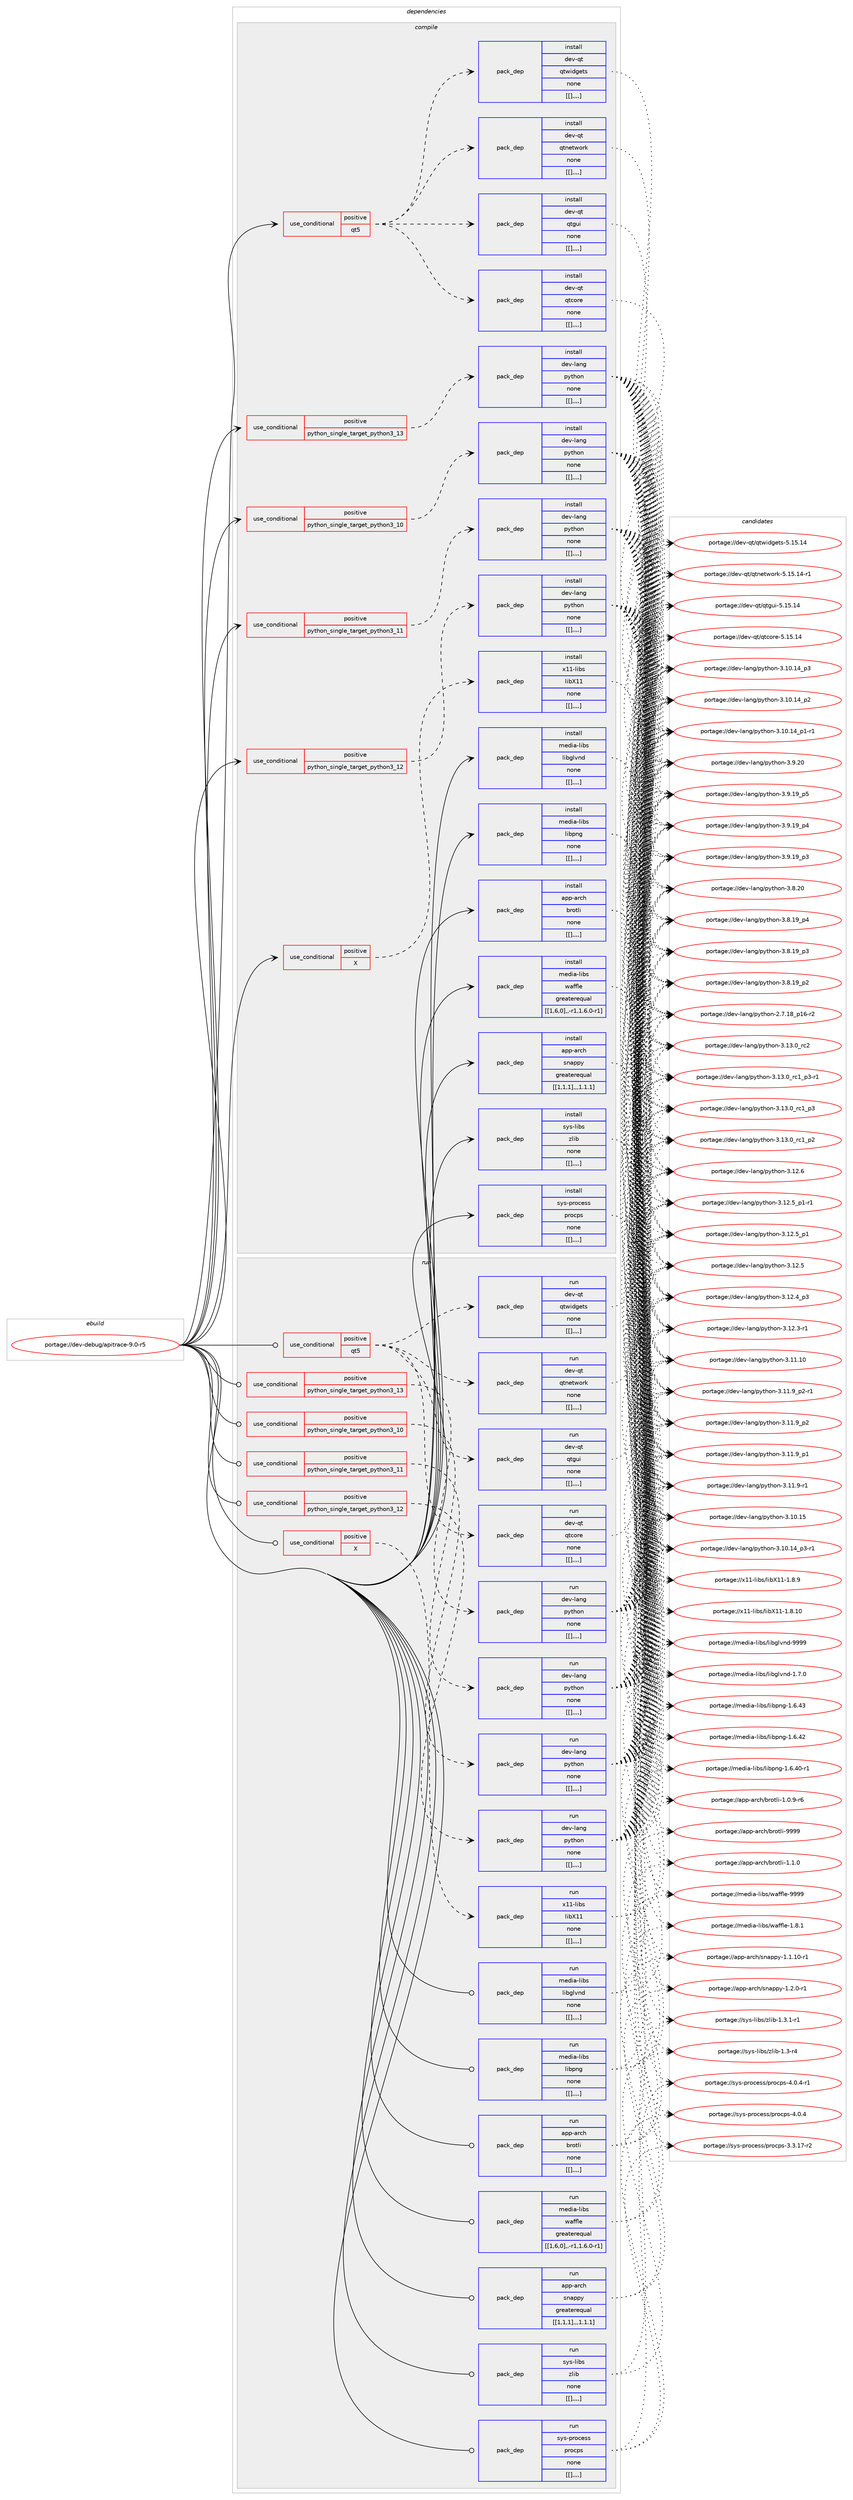 digraph prolog {

# *************
# Graph options
# *************

newrank=true;
concentrate=true;
compound=true;
graph [rankdir=LR,fontname=Helvetica,fontsize=10,ranksep=1.5];#, ranksep=2.5, nodesep=0.2];
edge  [arrowhead=vee];
node  [fontname=Helvetica,fontsize=10];

# **********
# The ebuild
# **********

subgraph cluster_leftcol {
color=gray;
label=<<i>ebuild</i>>;
id [label="portage://dev-debug/apitrace-9.0-r5", color=red, width=4, href="../dev-debug/apitrace-9.0-r5.svg"];
}

# ****************
# The dependencies
# ****************

subgraph cluster_midcol {
color=gray;
label=<<i>dependencies</i>>;
subgraph cluster_compile {
fillcolor="#eeeeee";
style=filled;
label=<<i>compile</i>>;
subgraph cond19302 {
dependency71904 [label=<<TABLE BORDER="0" CELLBORDER="1" CELLSPACING="0" CELLPADDING="4"><TR><TD ROWSPAN="3" CELLPADDING="10">use_conditional</TD></TR><TR><TD>positive</TD></TR><TR><TD>X</TD></TR></TABLE>>, shape=none, color=red];
subgraph pack51655 {
dependency71905 [label=<<TABLE BORDER="0" CELLBORDER="1" CELLSPACING="0" CELLPADDING="4" WIDTH="220"><TR><TD ROWSPAN="6" CELLPADDING="30">pack_dep</TD></TR><TR><TD WIDTH="110">install</TD></TR><TR><TD>x11-libs</TD></TR><TR><TD>libX11</TD></TR><TR><TD>none</TD></TR><TR><TD>[[],,,,]</TD></TR></TABLE>>, shape=none, color=blue];
}
dependency71904:e -> dependency71905:w [weight=20,style="dashed",arrowhead="vee"];
}
id:e -> dependency71904:w [weight=20,style="solid",arrowhead="vee"];
subgraph cond19303 {
dependency71906 [label=<<TABLE BORDER="0" CELLBORDER="1" CELLSPACING="0" CELLPADDING="4"><TR><TD ROWSPAN="3" CELLPADDING="10">use_conditional</TD></TR><TR><TD>positive</TD></TR><TR><TD>python_single_target_python3_10</TD></TR></TABLE>>, shape=none, color=red];
subgraph pack51656 {
dependency71907 [label=<<TABLE BORDER="0" CELLBORDER="1" CELLSPACING="0" CELLPADDING="4" WIDTH="220"><TR><TD ROWSPAN="6" CELLPADDING="30">pack_dep</TD></TR><TR><TD WIDTH="110">install</TD></TR><TR><TD>dev-lang</TD></TR><TR><TD>python</TD></TR><TR><TD>none</TD></TR><TR><TD>[[],,,,]</TD></TR></TABLE>>, shape=none, color=blue];
}
dependency71906:e -> dependency71907:w [weight=20,style="dashed",arrowhead="vee"];
}
id:e -> dependency71906:w [weight=20,style="solid",arrowhead="vee"];
subgraph cond19304 {
dependency71908 [label=<<TABLE BORDER="0" CELLBORDER="1" CELLSPACING="0" CELLPADDING="4"><TR><TD ROWSPAN="3" CELLPADDING="10">use_conditional</TD></TR><TR><TD>positive</TD></TR><TR><TD>python_single_target_python3_11</TD></TR></TABLE>>, shape=none, color=red];
subgraph pack51657 {
dependency71909 [label=<<TABLE BORDER="0" CELLBORDER="1" CELLSPACING="0" CELLPADDING="4" WIDTH="220"><TR><TD ROWSPAN="6" CELLPADDING="30">pack_dep</TD></TR><TR><TD WIDTH="110">install</TD></TR><TR><TD>dev-lang</TD></TR><TR><TD>python</TD></TR><TR><TD>none</TD></TR><TR><TD>[[],,,,]</TD></TR></TABLE>>, shape=none, color=blue];
}
dependency71908:e -> dependency71909:w [weight=20,style="dashed",arrowhead="vee"];
}
id:e -> dependency71908:w [weight=20,style="solid",arrowhead="vee"];
subgraph cond19305 {
dependency71910 [label=<<TABLE BORDER="0" CELLBORDER="1" CELLSPACING="0" CELLPADDING="4"><TR><TD ROWSPAN="3" CELLPADDING="10">use_conditional</TD></TR><TR><TD>positive</TD></TR><TR><TD>python_single_target_python3_12</TD></TR></TABLE>>, shape=none, color=red];
subgraph pack51658 {
dependency71911 [label=<<TABLE BORDER="0" CELLBORDER="1" CELLSPACING="0" CELLPADDING="4" WIDTH="220"><TR><TD ROWSPAN="6" CELLPADDING="30">pack_dep</TD></TR><TR><TD WIDTH="110">install</TD></TR><TR><TD>dev-lang</TD></TR><TR><TD>python</TD></TR><TR><TD>none</TD></TR><TR><TD>[[],,,,]</TD></TR></TABLE>>, shape=none, color=blue];
}
dependency71910:e -> dependency71911:w [weight=20,style="dashed",arrowhead="vee"];
}
id:e -> dependency71910:w [weight=20,style="solid",arrowhead="vee"];
subgraph cond19306 {
dependency71912 [label=<<TABLE BORDER="0" CELLBORDER="1" CELLSPACING="0" CELLPADDING="4"><TR><TD ROWSPAN="3" CELLPADDING="10">use_conditional</TD></TR><TR><TD>positive</TD></TR><TR><TD>python_single_target_python3_13</TD></TR></TABLE>>, shape=none, color=red];
subgraph pack51659 {
dependency71913 [label=<<TABLE BORDER="0" CELLBORDER="1" CELLSPACING="0" CELLPADDING="4" WIDTH="220"><TR><TD ROWSPAN="6" CELLPADDING="30">pack_dep</TD></TR><TR><TD WIDTH="110">install</TD></TR><TR><TD>dev-lang</TD></TR><TR><TD>python</TD></TR><TR><TD>none</TD></TR><TR><TD>[[],,,,]</TD></TR></TABLE>>, shape=none, color=blue];
}
dependency71912:e -> dependency71913:w [weight=20,style="dashed",arrowhead="vee"];
}
id:e -> dependency71912:w [weight=20,style="solid",arrowhead="vee"];
subgraph cond19307 {
dependency71914 [label=<<TABLE BORDER="0" CELLBORDER="1" CELLSPACING="0" CELLPADDING="4"><TR><TD ROWSPAN="3" CELLPADDING="10">use_conditional</TD></TR><TR><TD>positive</TD></TR><TR><TD>qt5</TD></TR></TABLE>>, shape=none, color=red];
subgraph pack51660 {
dependency71915 [label=<<TABLE BORDER="0" CELLBORDER="1" CELLSPACING="0" CELLPADDING="4" WIDTH="220"><TR><TD ROWSPAN="6" CELLPADDING="30">pack_dep</TD></TR><TR><TD WIDTH="110">install</TD></TR><TR><TD>dev-qt</TD></TR><TR><TD>qtcore</TD></TR><TR><TD>none</TD></TR><TR><TD>[[],,,,]</TD></TR></TABLE>>, shape=none, color=blue];
}
dependency71914:e -> dependency71915:w [weight=20,style="dashed",arrowhead="vee"];
subgraph pack51661 {
dependency71916 [label=<<TABLE BORDER="0" CELLBORDER="1" CELLSPACING="0" CELLPADDING="4" WIDTH="220"><TR><TD ROWSPAN="6" CELLPADDING="30">pack_dep</TD></TR><TR><TD WIDTH="110">install</TD></TR><TR><TD>dev-qt</TD></TR><TR><TD>qtgui</TD></TR><TR><TD>none</TD></TR><TR><TD>[[],,,,]</TD></TR></TABLE>>, shape=none, color=blue];
}
dependency71914:e -> dependency71916:w [weight=20,style="dashed",arrowhead="vee"];
subgraph pack51662 {
dependency71917 [label=<<TABLE BORDER="0" CELLBORDER="1" CELLSPACING="0" CELLPADDING="4" WIDTH="220"><TR><TD ROWSPAN="6" CELLPADDING="30">pack_dep</TD></TR><TR><TD WIDTH="110">install</TD></TR><TR><TD>dev-qt</TD></TR><TR><TD>qtnetwork</TD></TR><TR><TD>none</TD></TR><TR><TD>[[],,,,]</TD></TR></TABLE>>, shape=none, color=blue];
}
dependency71914:e -> dependency71917:w [weight=20,style="dashed",arrowhead="vee"];
subgraph pack51663 {
dependency71918 [label=<<TABLE BORDER="0" CELLBORDER="1" CELLSPACING="0" CELLPADDING="4" WIDTH="220"><TR><TD ROWSPAN="6" CELLPADDING="30">pack_dep</TD></TR><TR><TD WIDTH="110">install</TD></TR><TR><TD>dev-qt</TD></TR><TR><TD>qtwidgets</TD></TR><TR><TD>none</TD></TR><TR><TD>[[],,,,]</TD></TR></TABLE>>, shape=none, color=blue];
}
dependency71914:e -> dependency71918:w [weight=20,style="dashed",arrowhead="vee"];
}
id:e -> dependency71914:w [weight=20,style="solid",arrowhead="vee"];
subgraph pack51664 {
dependency71919 [label=<<TABLE BORDER="0" CELLBORDER="1" CELLSPACING="0" CELLPADDING="4" WIDTH="220"><TR><TD ROWSPAN="6" CELLPADDING="30">pack_dep</TD></TR><TR><TD WIDTH="110">install</TD></TR><TR><TD>app-arch</TD></TR><TR><TD>brotli</TD></TR><TR><TD>none</TD></TR><TR><TD>[[],,,,]</TD></TR></TABLE>>, shape=none, color=blue];
}
id:e -> dependency71919:w [weight=20,style="solid",arrowhead="vee"];
subgraph pack51665 {
dependency71920 [label=<<TABLE BORDER="0" CELLBORDER="1" CELLSPACING="0" CELLPADDING="4" WIDTH="220"><TR><TD ROWSPAN="6" CELLPADDING="30">pack_dep</TD></TR><TR><TD WIDTH="110">install</TD></TR><TR><TD>app-arch</TD></TR><TR><TD>snappy</TD></TR><TR><TD>greaterequal</TD></TR><TR><TD>[[1,1,1],,,1.1.1]</TD></TR></TABLE>>, shape=none, color=blue];
}
id:e -> dependency71920:w [weight=20,style="solid",arrowhead="vee"];
subgraph pack51666 {
dependency71921 [label=<<TABLE BORDER="0" CELLBORDER="1" CELLSPACING="0" CELLPADDING="4" WIDTH="220"><TR><TD ROWSPAN="6" CELLPADDING="30">pack_dep</TD></TR><TR><TD WIDTH="110">install</TD></TR><TR><TD>media-libs</TD></TR><TR><TD>libglvnd</TD></TR><TR><TD>none</TD></TR><TR><TD>[[],,,,]</TD></TR></TABLE>>, shape=none, color=blue];
}
id:e -> dependency71921:w [weight=20,style="solid",arrowhead="vee"];
subgraph pack51667 {
dependency71922 [label=<<TABLE BORDER="0" CELLBORDER="1" CELLSPACING="0" CELLPADDING="4" WIDTH="220"><TR><TD ROWSPAN="6" CELLPADDING="30">pack_dep</TD></TR><TR><TD WIDTH="110">install</TD></TR><TR><TD>media-libs</TD></TR><TR><TD>libpng</TD></TR><TR><TD>none</TD></TR><TR><TD>[[],,,,]</TD></TR></TABLE>>, shape=none, color=blue];
}
id:e -> dependency71922:w [weight=20,style="solid",arrowhead="vee"];
subgraph pack51668 {
dependency71923 [label=<<TABLE BORDER="0" CELLBORDER="1" CELLSPACING="0" CELLPADDING="4" WIDTH="220"><TR><TD ROWSPAN="6" CELLPADDING="30">pack_dep</TD></TR><TR><TD WIDTH="110">install</TD></TR><TR><TD>media-libs</TD></TR><TR><TD>waffle</TD></TR><TR><TD>greaterequal</TD></TR><TR><TD>[[1,6,0],,-r1,1.6.0-r1]</TD></TR></TABLE>>, shape=none, color=blue];
}
id:e -> dependency71923:w [weight=20,style="solid",arrowhead="vee"];
subgraph pack51669 {
dependency71924 [label=<<TABLE BORDER="0" CELLBORDER="1" CELLSPACING="0" CELLPADDING="4" WIDTH="220"><TR><TD ROWSPAN="6" CELLPADDING="30">pack_dep</TD></TR><TR><TD WIDTH="110">install</TD></TR><TR><TD>sys-libs</TD></TR><TR><TD>zlib</TD></TR><TR><TD>none</TD></TR><TR><TD>[[],,,,]</TD></TR></TABLE>>, shape=none, color=blue];
}
id:e -> dependency71924:w [weight=20,style="solid",arrowhead="vee"];
subgraph pack51670 {
dependency71925 [label=<<TABLE BORDER="0" CELLBORDER="1" CELLSPACING="0" CELLPADDING="4" WIDTH="220"><TR><TD ROWSPAN="6" CELLPADDING="30">pack_dep</TD></TR><TR><TD WIDTH="110">install</TD></TR><TR><TD>sys-process</TD></TR><TR><TD>procps</TD></TR><TR><TD>none</TD></TR><TR><TD>[[],,,,]</TD></TR></TABLE>>, shape=none, color=blue];
}
id:e -> dependency71925:w [weight=20,style="solid",arrowhead="vee"];
}
subgraph cluster_compileandrun {
fillcolor="#eeeeee";
style=filled;
label=<<i>compile and run</i>>;
}
subgraph cluster_run {
fillcolor="#eeeeee";
style=filled;
label=<<i>run</i>>;
subgraph cond19308 {
dependency71926 [label=<<TABLE BORDER="0" CELLBORDER="1" CELLSPACING="0" CELLPADDING="4"><TR><TD ROWSPAN="3" CELLPADDING="10">use_conditional</TD></TR><TR><TD>positive</TD></TR><TR><TD>X</TD></TR></TABLE>>, shape=none, color=red];
subgraph pack51671 {
dependency71927 [label=<<TABLE BORDER="0" CELLBORDER="1" CELLSPACING="0" CELLPADDING="4" WIDTH="220"><TR><TD ROWSPAN="6" CELLPADDING="30">pack_dep</TD></TR><TR><TD WIDTH="110">run</TD></TR><TR><TD>x11-libs</TD></TR><TR><TD>libX11</TD></TR><TR><TD>none</TD></TR><TR><TD>[[],,,,]</TD></TR></TABLE>>, shape=none, color=blue];
}
dependency71926:e -> dependency71927:w [weight=20,style="dashed",arrowhead="vee"];
}
id:e -> dependency71926:w [weight=20,style="solid",arrowhead="odot"];
subgraph cond19309 {
dependency71928 [label=<<TABLE BORDER="0" CELLBORDER="1" CELLSPACING="0" CELLPADDING="4"><TR><TD ROWSPAN="3" CELLPADDING="10">use_conditional</TD></TR><TR><TD>positive</TD></TR><TR><TD>python_single_target_python3_10</TD></TR></TABLE>>, shape=none, color=red];
subgraph pack51672 {
dependency71929 [label=<<TABLE BORDER="0" CELLBORDER="1" CELLSPACING="0" CELLPADDING="4" WIDTH="220"><TR><TD ROWSPAN="6" CELLPADDING="30">pack_dep</TD></TR><TR><TD WIDTH="110">run</TD></TR><TR><TD>dev-lang</TD></TR><TR><TD>python</TD></TR><TR><TD>none</TD></TR><TR><TD>[[],,,,]</TD></TR></TABLE>>, shape=none, color=blue];
}
dependency71928:e -> dependency71929:w [weight=20,style="dashed",arrowhead="vee"];
}
id:e -> dependency71928:w [weight=20,style="solid",arrowhead="odot"];
subgraph cond19310 {
dependency71930 [label=<<TABLE BORDER="0" CELLBORDER="1" CELLSPACING="0" CELLPADDING="4"><TR><TD ROWSPAN="3" CELLPADDING="10">use_conditional</TD></TR><TR><TD>positive</TD></TR><TR><TD>python_single_target_python3_11</TD></TR></TABLE>>, shape=none, color=red];
subgraph pack51673 {
dependency71931 [label=<<TABLE BORDER="0" CELLBORDER="1" CELLSPACING="0" CELLPADDING="4" WIDTH="220"><TR><TD ROWSPAN="6" CELLPADDING="30">pack_dep</TD></TR><TR><TD WIDTH="110">run</TD></TR><TR><TD>dev-lang</TD></TR><TR><TD>python</TD></TR><TR><TD>none</TD></TR><TR><TD>[[],,,,]</TD></TR></TABLE>>, shape=none, color=blue];
}
dependency71930:e -> dependency71931:w [weight=20,style="dashed",arrowhead="vee"];
}
id:e -> dependency71930:w [weight=20,style="solid",arrowhead="odot"];
subgraph cond19311 {
dependency71932 [label=<<TABLE BORDER="0" CELLBORDER="1" CELLSPACING="0" CELLPADDING="4"><TR><TD ROWSPAN="3" CELLPADDING="10">use_conditional</TD></TR><TR><TD>positive</TD></TR><TR><TD>python_single_target_python3_12</TD></TR></TABLE>>, shape=none, color=red];
subgraph pack51674 {
dependency71933 [label=<<TABLE BORDER="0" CELLBORDER="1" CELLSPACING="0" CELLPADDING="4" WIDTH="220"><TR><TD ROWSPAN="6" CELLPADDING="30">pack_dep</TD></TR><TR><TD WIDTH="110">run</TD></TR><TR><TD>dev-lang</TD></TR><TR><TD>python</TD></TR><TR><TD>none</TD></TR><TR><TD>[[],,,,]</TD></TR></TABLE>>, shape=none, color=blue];
}
dependency71932:e -> dependency71933:w [weight=20,style="dashed",arrowhead="vee"];
}
id:e -> dependency71932:w [weight=20,style="solid",arrowhead="odot"];
subgraph cond19312 {
dependency71934 [label=<<TABLE BORDER="0" CELLBORDER="1" CELLSPACING="0" CELLPADDING="4"><TR><TD ROWSPAN="3" CELLPADDING="10">use_conditional</TD></TR><TR><TD>positive</TD></TR><TR><TD>python_single_target_python3_13</TD></TR></TABLE>>, shape=none, color=red];
subgraph pack51675 {
dependency71935 [label=<<TABLE BORDER="0" CELLBORDER="1" CELLSPACING="0" CELLPADDING="4" WIDTH="220"><TR><TD ROWSPAN="6" CELLPADDING="30">pack_dep</TD></TR><TR><TD WIDTH="110">run</TD></TR><TR><TD>dev-lang</TD></TR><TR><TD>python</TD></TR><TR><TD>none</TD></TR><TR><TD>[[],,,,]</TD></TR></TABLE>>, shape=none, color=blue];
}
dependency71934:e -> dependency71935:w [weight=20,style="dashed",arrowhead="vee"];
}
id:e -> dependency71934:w [weight=20,style="solid",arrowhead="odot"];
subgraph cond19313 {
dependency71936 [label=<<TABLE BORDER="0" CELLBORDER="1" CELLSPACING="0" CELLPADDING="4"><TR><TD ROWSPAN="3" CELLPADDING="10">use_conditional</TD></TR><TR><TD>positive</TD></TR><TR><TD>qt5</TD></TR></TABLE>>, shape=none, color=red];
subgraph pack51676 {
dependency71937 [label=<<TABLE BORDER="0" CELLBORDER="1" CELLSPACING="0" CELLPADDING="4" WIDTH="220"><TR><TD ROWSPAN="6" CELLPADDING="30">pack_dep</TD></TR><TR><TD WIDTH="110">run</TD></TR><TR><TD>dev-qt</TD></TR><TR><TD>qtcore</TD></TR><TR><TD>none</TD></TR><TR><TD>[[],,,,]</TD></TR></TABLE>>, shape=none, color=blue];
}
dependency71936:e -> dependency71937:w [weight=20,style="dashed",arrowhead="vee"];
subgraph pack51677 {
dependency71938 [label=<<TABLE BORDER="0" CELLBORDER="1" CELLSPACING="0" CELLPADDING="4" WIDTH="220"><TR><TD ROWSPAN="6" CELLPADDING="30">pack_dep</TD></TR><TR><TD WIDTH="110">run</TD></TR><TR><TD>dev-qt</TD></TR><TR><TD>qtgui</TD></TR><TR><TD>none</TD></TR><TR><TD>[[],,,,]</TD></TR></TABLE>>, shape=none, color=blue];
}
dependency71936:e -> dependency71938:w [weight=20,style="dashed",arrowhead="vee"];
subgraph pack51678 {
dependency71939 [label=<<TABLE BORDER="0" CELLBORDER="1" CELLSPACING="0" CELLPADDING="4" WIDTH="220"><TR><TD ROWSPAN="6" CELLPADDING="30">pack_dep</TD></TR><TR><TD WIDTH="110">run</TD></TR><TR><TD>dev-qt</TD></TR><TR><TD>qtnetwork</TD></TR><TR><TD>none</TD></TR><TR><TD>[[],,,,]</TD></TR></TABLE>>, shape=none, color=blue];
}
dependency71936:e -> dependency71939:w [weight=20,style="dashed",arrowhead="vee"];
subgraph pack51679 {
dependency71940 [label=<<TABLE BORDER="0" CELLBORDER="1" CELLSPACING="0" CELLPADDING="4" WIDTH="220"><TR><TD ROWSPAN="6" CELLPADDING="30">pack_dep</TD></TR><TR><TD WIDTH="110">run</TD></TR><TR><TD>dev-qt</TD></TR><TR><TD>qtwidgets</TD></TR><TR><TD>none</TD></TR><TR><TD>[[],,,,]</TD></TR></TABLE>>, shape=none, color=blue];
}
dependency71936:e -> dependency71940:w [weight=20,style="dashed",arrowhead="vee"];
}
id:e -> dependency71936:w [weight=20,style="solid",arrowhead="odot"];
subgraph pack51680 {
dependency71941 [label=<<TABLE BORDER="0" CELLBORDER="1" CELLSPACING="0" CELLPADDING="4" WIDTH="220"><TR><TD ROWSPAN="6" CELLPADDING="30">pack_dep</TD></TR><TR><TD WIDTH="110">run</TD></TR><TR><TD>app-arch</TD></TR><TR><TD>brotli</TD></TR><TR><TD>none</TD></TR><TR><TD>[[],,,,]</TD></TR></TABLE>>, shape=none, color=blue];
}
id:e -> dependency71941:w [weight=20,style="solid",arrowhead="odot"];
subgraph pack51681 {
dependency71942 [label=<<TABLE BORDER="0" CELLBORDER="1" CELLSPACING="0" CELLPADDING="4" WIDTH="220"><TR><TD ROWSPAN="6" CELLPADDING="30">pack_dep</TD></TR><TR><TD WIDTH="110">run</TD></TR><TR><TD>app-arch</TD></TR><TR><TD>snappy</TD></TR><TR><TD>greaterequal</TD></TR><TR><TD>[[1,1,1],,,1.1.1]</TD></TR></TABLE>>, shape=none, color=blue];
}
id:e -> dependency71942:w [weight=20,style="solid",arrowhead="odot"];
subgraph pack51682 {
dependency71943 [label=<<TABLE BORDER="0" CELLBORDER="1" CELLSPACING="0" CELLPADDING="4" WIDTH="220"><TR><TD ROWSPAN="6" CELLPADDING="30">pack_dep</TD></TR><TR><TD WIDTH="110">run</TD></TR><TR><TD>media-libs</TD></TR><TR><TD>libglvnd</TD></TR><TR><TD>none</TD></TR><TR><TD>[[],,,,]</TD></TR></TABLE>>, shape=none, color=blue];
}
id:e -> dependency71943:w [weight=20,style="solid",arrowhead="odot"];
subgraph pack51683 {
dependency71944 [label=<<TABLE BORDER="0" CELLBORDER="1" CELLSPACING="0" CELLPADDING="4" WIDTH="220"><TR><TD ROWSPAN="6" CELLPADDING="30">pack_dep</TD></TR><TR><TD WIDTH="110">run</TD></TR><TR><TD>media-libs</TD></TR><TR><TD>libpng</TD></TR><TR><TD>none</TD></TR><TR><TD>[[],,,,]</TD></TR></TABLE>>, shape=none, color=blue];
}
id:e -> dependency71944:w [weight=20,style="solid",arrowhead="odot"];
subgraph pack51684 {
dependency71945 [label=<<TABLE BORDER="0" CELLBORDER="1" CELLSPACING="0" CELLPADDING="4" WIDTH="220"><TR><TD ROWSPAN="6" CELLPADDING="30">pack_dep</TD></TR><TR><TD WIDTH="110">run</TD></TR><TR><TD>media-libs</TD></TR><TR><TD>waffle</TD></TR><TR><TD>greaterequal</TD></TR><TR><TD>[[1,6,0],,-r1,1.6.0-r1]</TD></TR></TABLE>>, shape=none, color=blue];
}
id:e -> dependency71945:w [weight=20,style="solid",arrowhead="odot"];
subgraph pack51685 {
dependency71946 [label=<<TABLE BORDER="0" CELLBORDER="1" CELLSPACING="0" CELLPADDING="4" WIDTH="220"><TR><TD ROWSPAN="6" CELLPADDING="30">pack_dep</TD></TR><TR><TD WIDTH="110">run</TD></TR><TR><TD>sys-libs</TD></TR><TR><TD>zlib</TD></TR><TR><TD>none</TD></TR><TR><TD>[[],,,,]</TD></TR></TABLE>>, shape=none, color=blue];
}
id:e -> dependency71946:w [weight=20,style="solid",arrowhead="odot"];
subgraph pack51686 {
dependency71947 [label=<<TABLE BORDER="0" CELLBORDER="1" CELLSPACING="0" CELLPADDING="4" WIDTH="220"><TR><TD ROWSPAN="6" CELLPADDING="30">pack_dep</TD></TR><TR><TD WIDTH="110">run</TD></TR><TR><TD>sys-process</TD></TR><TR><TD>procps</TD></TR><TR><TD>none</TD></TR><TR><TD>[[],,,,]</TD></TR></TABLE>>, shape=none, color=blue];
}
id:e -> dependency71947:w [weight=20,style="solid",arrowhead="odot"];
}
}

# **************
# The candidates
# **************

subgraph cluster_choices {
rank=same;
color=gray;
label=<<i>candidates</i>>;

subgraph choice51655 {
color=black;
nodesep=1;
choice12049494510810598115471081059888494945494656464948 [label="portage://x11-libs/libX11-1.8.10", color=red, width=4,href="../x11-libs/libX11-1.8.10.svg"];
choice120494945108105981154710810598884949454946564657 [label="portage://x11-libs/libX11-1.8.9", color=red, width=4,href="../x11-libs/libX11-1.8.9.svg"];
dependency71905:e -> choice12049494510810598115471081059888494945494656464948:w [style=dotted,weight="100"];
dependency71905:e -> choice120494945108105981154710810598884949454946564657:w [style=dotted,weight="100"];
}
subgraph choice51656 {
color=black;
nodesep=1;
choice10010111845108971101034711212111610411111045514649514648951149950 [label="portage://dev-lang/python-3.13.0_rc2", color=red, width=4,href="../dev-lang/python-3.13.0_rc2.svg"];
choice1001011184510897110103471121211161041111104551464951464895114994995112514511449 [label="portage://dev-lang/python-3.13.0_rc1_p3-r1", color=red, width=4,href="../dev-lang/python-3.13.0_rc1_p3-r1.svg"];
choice100101118451089711010347112121116104111110455146495146489511499499511251 [label="portage://dev-lang/python-3.13.0_rc1_p3", color=red, width=4,href="../dev-lang/python-3.13.0_rc1_p3.svg"];
choice100101118451089711010347112121116104111110455146495146489511499499511250 [label="portage://dev-lang/python-3.13.0_rc1_p2", color=red, width=4,href="../dev-lang/python-3.13.0_rc1_p2.svg"];
choice10010111845108971101034711212111610411111045514649504654 [label="portage://dev-lang/python-3.12.6", color=red, width=4,href="../dev-lang/python-3.12.6.svg"];
choice1001011184510897110103471121211161041111104551464950465395112494511449 [label="portage://dev-lang/python-3.12.5_p1-r1", color=red, width=4,href="../dev-lang/python-3.12.5_p1-r1.svg"];
choice100101118451089711010347112121116104111110455146495046539511249 [label="portage://dev-lang/python-3.12.5_p1", color=red, width=4,href="../dev-lang/python-3.12.5_p1.svg"];
choice10010111845108971101034711212111610411111045514649504653 [label="portage://dev-lang/python-3.12.5", color=red, width=4,href="../dev-lang/python-3.12.5.svg"];
choice100101118451089711010347112121116104111110455146495046529511251 [label="portage://dev-lang/python-3.12.4_p3", color=red, width=4,href="../dev-lang/python-3.12.4_p3.svg"];
choice100101118451089711010347112121116104111110455146495046514511449 [label="portage://dev-lang/python-3.12.3-r1", color=red, width=4,href="../dev-lang/python-3.12.3-r1.svg"];
choice1001011184510897110103471121211161041111104551464949464948 [label="portage://dev-lang/python-3.11.10", color=red, width=4,href="../dev-lang/python-3.11.10.svg"];
choice1001011184510897110103471121211161041111104551464949465795112504511449 [label="portage://dev-lang/python-3.11.9_p2-r1", color=red, width=4,href="../dev-lang/python-3.11.9_p2-r1.svg"];
choice100101118451089711010347112121116104111110455146494946579511250 [label="portage://dev-lang/python-3.11.9_p2", color=red, width=4,href="../dev-lang/python-3.11.9_p2.svg"];
choice100101118451089711010347112121116104111110455146494946579511249 [label="portage://dev-lang/python-3.11.9_p1", color=red, width=4,href="../dev-lang/python-3.11.9_p1.svg"];
choice100101118451089711010347112121116104111110455146494946574511449 [label="portage://dev-lang/python-3.11.9-r1", color=red, width=4,href="../dev-lang/python-3.11.9-r1.svg"];
choice1001011184510897110103471121211161041111104551464948464953 [label="portage://dev-lang/python-3.10.15", color=red, width=4,href="../dev-lang/python-3.10.15.svg"];
choice100101118451089711010347112121116104111110455146494846495295112514511449 [label="portage://dev-lang/python-3.10.14_p3-r1", color=red, width=4,href="../dev-lang/python-3.10.14_p3-r1.svg"];
choice10010111845108971101034711212111610411111045514649484649529511251 [label="portage://dev-lang/python-3.10.14_p3", color=red, width=4,href="../dev-lang/python-3.10.14_p3.svg"];
choice10010111845108971101034711212111610411111045514649484649529511250 [label="portage://dev-lang/python-3.10.14_p2", color=red, width=4,href="../dev-lang/python-3.10.14_p2.svg"];
choice100101118451089711010347112121116104111110455146494846495295112494511449 [label="portage://dev-lang/python-3.10.14_p1-r1", color=red, width=4,href="../dev-lang/python-3.10.14_p1-r1.svg"];
choice10010111845108971101034711212111610411111045514657465048 [label="portage://dev-lang/python-3.9.20", color=red, width=4,href="../dev-lang/python-3.9.20.svg"];
choice100101118451089711010347112121116104111110455146574649579511253 [label="portage://dev-lang/python-3.9.19_p5", color=red, width=4,href="../dev-lang/python-3.9.19_p5.svg"];
choice100101118451089711010347112121116104111110455146574649579511252 [label="portage://dev-lang/python-3.9.19_p4", color=red, width=4,href="../dev-lang/python-3.9.19_p4.svg"];
choice100101118451089711010347112121116104111110455146574649579511251 [label="portage://dev-lang/python-3.9.19_p3", color=red, width=4,href="../dev-lang/python-3.9.19_p3.svg"];
choice10010111845108971101034711212111610411111045514656465048 [label="portage://dev-lang/python-3.8.20", color=red, width=4,href="../dev-lang/python-3.8.20.svg"];
choice100101118451089711010347112121116104111110455146564649579511252 [label="portage://dev-lang/python-3.8.19_p4", color=red, width=4,href="../dev-lang/python-3.8.19_p4.svg"];
choice100101118451089711010347112121116104111110455146564649579511251 [label="portage://dev-lang/python-3.8.19_p3", color=red, width=4,href="../dev-lang/python-3.8.19_p3.svg"];
choice100101118451089711010347112121116104111110455146564649579511250 [label="portage://dev-lang/python-3.8.19_p2", color=red, width=4,href="../dev-lang/python-3.8.19_p2.svg"];
choice100101118451089711010347112121116104111110455046554649569511249544511450 [label="portage://dev-lang/python-2.7.18_p16-r2", color=red, width=4,href="../dev-lang/python-2.7.18_p16-r2.svg"];
dependency71907:e -> choice10010111845108971101034711212111610411111045514649514648951149950:w [style=dotted,weight="100"];
dependency71907:e -> choice1001011184510897110103471121211161041111104551464951464895114994995112514511449:w [style=dotted,weight="100"];
dependency71907:e -> choice100101118451089711010347112121116104111110455146495146489511499499511251:w [style=dotted,weight="100"];
dependency71907:e -> choice100101118451089711010347112121116104111110455146495146489511499499511250:w [style=dotted,weight="100"];
dependency71907:e -> choice10010111845108971101034711212111610411111045514649504654:w [style=dotted,weight="100"];
dependency71907:e -> choice1001011184510897110103471121211161041111104551464950465395112494511449:w [style=dotted,weight="100"];
dependency71907:e -> choice100101118451089711010347112121116104111110455146495046539511249:w [style=dotted,weight="100"];
dependency71907:e -> choice10010111845108971101034711212111610411111045514649504653:w [style=dotted,weight="100"];
dependency71907:e -> choice100101118451089711010347112121116104111110455146495046529511251:w [style=dotted,weight="100"];
dependency71907:e -> choice100101118451089711010347112121116104111110455146495046514511449:w [style=dotted,weight="100"];
dependency71907:e -> choice1001011184510897110103471121211161041111104551464949464948:w [style=dotted,weight="100"];
dependency71907:e -> choice1001011184510897110103471121211161041111104551464949465795112504511449:w [style=dotted,weight="100"];
dependency71907:e -> choice100101118451089711010347112121116104111110455146494946579511250:w [style=dotted,weight="100"];
dependency71907:e -> choice100101118451089711010347112121116104111110455146494946579511249:w [style=dotted,weight="100"];
dependency71907:e -> choice100101118451089711010347112121116104111110455146494946574511449:w [style=dotted,weight="100"];
dependency71907:e -> choice1001011184510897110103471121211161041111104551464948464953:w [style=dotted,weight="100"];
dependency71907:e -> choice100101118451089711010347112121116104111110455146494846495295112514511449:w [style=dotted,weight="100"];
dependency71907:e -> choice10010111845108971101034711212111610411111045514649484649529511251:w [style=dotted,weight="100"];
dependency71907:e -> choice10010111845108971101034711212111610411111045514649484649529511250:w [style=dotted,weight="100"];
dependency71907:e -> choice100101118451089711010347112121116104111110455146494846495295112494511449:w [style=dotted,weight="100"];
dependency71907:e -> choice10010111845108971101034711212111610411111045514657465048:w [style=dotted,weight="100"];
dependency71907:e -> choice100101118451089711010347112121116104111110455146574649579511253:w [style=dotted,weight="100"];
dependency71907:e -> choice100101118451089711010347112121116104111110455146574649579511252:w [style=dotted,weight="100"];
dependency71907:e -> choice100101118451089711010347112121116104111110455146574649579511251:w [style=dotted,weight="100"];
dependency71907:e -> choice10010111845108971101034711212111610411111045514656465048:w [style=dotted,weight="100"];
dependency71907:e -> choice100101118451089711010347112121116104111110455146564649579511252:w [style=dotted,weight="100"];
dependency71907:e -> choice100101118451089711010347112121116104111110455146564649579511251:w [style=dotted,weight="100"];
dependency71907:e -> choice100101118451089711010347112121116104111110455146564649579511250:w [style=dotted,weight="100"];
dependency71907:e -> choice100101118451089711010347112121116104111110455046554649569511249544511450:w [style=dotted,weight="100"];
}
subgraph choice51657 {
color=black;
nodesep=1;
choice10010111845108971101034711212111610411111045514649514648951149950 [label="portage://dev-lang/python-3.13.0_rc2", color=red, width=4,href="../dev-lang/python-3.13.0_rc2.svg"];
choice1001011184510897110103471121211161041111104551464951464895114994995112514511449 [label="portage://dev-lang/python-3.13.0_rc1_p3-r1", color=red, width=4,href="../dev-lang/python-3.13.0_rc1_p3-r1.svg"];
choice100101118451089711010347112121116104111110455146495146489511499499511251 [label="portage://dev-lang/python-3.13.0_rc1_p3", color=red, width=4,href="../dev-lang/python-3.13.0_rc1_p3.svg"];
choice100101118451089711010347112121116104111110455146495146489511499499511250 [label="portage://dev-lang/python-3.13.0_rc1_p2", color=red, width=4,href="../dev-lang/python-3.13.0_rc1_p2.svg"];
choice10010111845108971101034711212111610411111045514649504654 [label="portage://dev-lang/python-3.12.6", color=red, width=4,href="../dev-lang/python-3.12.6.svg"];
choice1001011184510897110103471121211161041111104551464950465395112494511449 [label="portage://dev-lang/python-3.12.5_p1-r1", color=red, width=4,href="../dev-lang/python-3.12.5_p1-r1.svg"];
choice100101118451089711010347112121116104111110455146495046539511249 [label="portage://dev-lang/python-3.12.5_p1", color=red, width=4,href="../dev-lang/python-3.12.5_p1.svg"];
choice10010111845108971101034711212111610411111045514649504653 [label="portage://dev-lang/python-3.12.5", color=red, width=4,href="../dev-lang/python-3.12.5.svg"];
choice100101118451089711010347112121116104111110455146495046529511251 [label="portage://dev-lang/python-3.12.4_p3", color=red, width=4,href="../dev-lang/python-3.12.4_p3.svg"];
choice100101118451089711010347112121116104111110455146495046514511449 [label="portage://dev-lang/python-3.12.3-r1", color=red, width=4,href="../dev-lang/python-3.12.3-r1.svg"];
choice1001011184510897110103471121211161041111104551464949464948 [label="portage://dev-lang/python-3.11.10", color=red, width=4,href="../dev-lang/python-3.11.10.svg"];
choice1001011184510897110103471121211161041111104551464949465795112504511449 [label="portage://dev-lang/python-3.11.9_p2-r1", color=red, width=4,href="../dev-lang/python-3.11.9_p2-r1.svg"];
choice100101118451089711010347112121116104111110455146494946579511250 [label="portage://dev-lang/python-3.11.9_p2", color=red, width=4,href="../dev-lang/python-3.11.9_p2.svg"];
choice100101118451089711010347112121116104111110455146494946579511249 [label="portage://dev-lang/python-3.11.9_p1", color=red, width=4,href="../dev-lang/python-3.11.9_p1.svg"];
choice100101118451089711010347112121116104111110455146494946574511449 [label="portage://dev-lang/python-3.11.9-r1", color=red, width=4,href="../dev-lang/python-3.11.9-r1.svg"];
choice1001011184510897110103471121211161041111104551464948464953 [label="portage://dev-lang/python-3.10.15", color=red, width=4,href="../dev-lang/python-3.10.15.svg"];
choice100101118451089711010347112121116104111110455146494846495295112514511449 [label="portage://dev-lang/python-3.10.14_p3-r1", color=red, width=4,href="../dev-lang/python-3.10.14_p3-r1.svg"];
choice10010111845108971101034711212111610411111045514649484649529511251 [label="portage://dev-lang/python-3.10.14_p3", color=red, width=4,href="../dev-lang/python-3.10.14_p3.svg"];
choice10010111845108971101034711212111610411111045514649484649529511250 [label="portage://dev-lang/python-3.10.14_p2", color=red, width=4,href="../dev-lang/python-3.10.14_p2.svg"];
choice100101118451089711010347112121116104111110455146494846495295112494511449 [label="portage://dev-lang/python-3.10.14_p1-r1", color=red, width=4,href="../dev-lang/python-3.10.14_p1-r1.svg"];
choice10010111845108971101034711212111610411111045514657465048 [label="portage://dev-lang/python-3.9.20", color=red, width=4,href="../dev-lang/python-3.9.20.svg"];
choice100101118451089711010347112121116104111110455146574649579511253 [label="portage://dev-lang/python-3.9.19_p5", color=red, width=4,href="../dev-lang/python-3.9.19_p5.svg"];
choice100101118451089711010347112121116104111110455146574649579511252 [label="portage://dev-lang/python-3.9.19_p4", color=red, width=4,href="../dev-lang/python-3.9.19_p4.svg"];
choice100101118451089711010347112121116104111110455146574649579511251 [label="portage://dev-lang/python-3.9.19_p3", color=red, width=4,href="../dev-lang/python-3.9.19_p3.svg"];
choice10010111845108971101034711212111610411111045514656465048 [label="portage://dev-lang/python-3.8.20", color=red, width=4,href="../dev-lang/python-3.8.20.svg"];
choice100101118451089711010347112121116104111110455146564649579511252 [label="portage://dev-lang/python-3.8.19_p4", color=red, width=4,href="../dev-lang/python-3.8.19_p4.svg"];
choice100101118451089711010347112121116104111110455146564649579511251 [label="portage://dev-lang/python-3.8.19_p3", color=red, width=4,href="../dev-lang/python-3.8.19_p3.svg"];
choice100101118451089711010347112121116104111110455146564649579511250 [label="portage://dev-lang/python-3.8.19_p2", color=red, width=4,href="../dev-lang/python-3.8.19_p2.svg"];
choice100101118451089711010347112121116104111110455046554649569511249544511450 [label="portage://dev-lang/python-2.7.18_p16-r2", color=red, width=4,href="../dev-lang/python-2.7.18_p16-r2.svg"];
dependency71909:e -> choice10010111845108971101034711212111610411111045514649514648951149950:w [style=dotted,weight="100"];
dependency71909:e -> choice1001011184510897110103471121211161041111104551464951464895114994995112514511449:w [style=dotted,weight="100"];
dependency71909:e -> choice100101118451089711010347112121116104111110455146495146489511499499511251:w [style=dotted,weight="100"];
dependency71909:e -> choice100101118451089711010347112121116104111110455146495146489511499499511250:w [style=dotted,weight="100"];
dependency71909:e -> choice10010111845108971101034711212111610411111045514649504654:w [style=dotted,weight="100"];
dependency71909:e -> choice1001011184510897110103471121211161041111104551464950465395112494511449:w [style=dotted,weight="100"];
dependency71909:e -> choice100101118451089711010347112121116104111110455146495046539511249:w [style=dotted,weight="100"];
dependency71909:e -> choice10010111845108971101034711212111610411111045514649504653:w [style=dotted,weight="100"];
dependency71909:e -> choice100101118451089711010347112121116104111110455146495046529511251:w [style=dotted,weight="100"];
dependency71909:e -> choice100101118451089711010347112121116104111110455146495046514511449:w [style=dotted,weight="100"];
dependency71909:e -> choice1001011184510897110103471121211161041111104551464949464948:w [style=dotted,weight="100"];
dependency71909:e -> choice1001011184510897110103471121211161041111104551464949465795112504511449:w [style=dotted,weight="100"];
dependency71909:e -> choice100101118451089711010347112121116104111110455146494946579511250:w [style=dotted,weight="100"];
dependency71909:e -> choice100101118451089711010347112121116104111110455146494946579511249:w [style=dotted,weight="100"];
dependency71909:e -> choice100101118451089711010347112121116104111110455146494946574511449:w [style=dotted,weight="100"];
dependency71909:e -> choice1001011184510897110103471121211161041111104551464948464953:w [style=dotted,weight="100"];
dependency71909:e -> choice100101118451089711010347112121116104111110455146494846495295112514511449:w [style=dotted,weight="100"];
dependency71909:e -> choice10010111845108971101034711212111610411111045514649484649529511251:w [style=dotted,weight="100"];
dependency71909:e -> choice10010111845108971101034711212111610411111045514649484649529511250:w [style=dotted,weight="100"];
dependency71909:e -> choice100101118451089711010347112121116104111110455146494846495295112494511449:w [style=dotted,weight="100"];
dependency71909:e -> choice10010111845108971101034711212111610411111045514657465048:w [style=dotted,weight="100"];
dependency71909:e -> choice100101118451089711010347112121116104111110455146574649579511253:w [style=dotted,weight="100"];
dependency71909:e -> choice100101118451089711010347112121116104111110455146574649579511252:w [style=dotted,weight="100"];
dependency71909:e -> choice100101118451089711010347112121116104111110455146574649579511251:w [style=dotted,weight="100"];
dependency71909:e -> choice10010111845108971101034711212111610411111045514656465048:w [style=dotted,weight="100"];
dependency71909:e -> choice100101118451089711010347112121116104111110455146564649579511252:w [style=dotted,weight="100"];
dependency71909:e -> choice100101118451089711010347112121116104111110455146564649579511251:w [style=dotted,weight="100"];
dependency71909:e -> choice100101118451089711010347112121116104111110455146564649579511250:w [style=dotted,weight="100"];
dependency71909:e -> choice100101118451089711010347112121116104111110455046554649569511249544511450:w [style=dotted,weight="100"];
}
subgraph choice51658 {
color=black;
nodesep=1;
choice10010111845108971101034711212111610411111045514649514648951149950 [label="portage://dev-lang/python-3.13.0_rc2", color=red, width=4,href="../dev-lang/python-3.13.0_rc2.svg"];
choice1001011184510897110103471121211161041111104551464951464895114994995112514511449 [label="portage://dev-lang/python-3.13.0_rc1_p3-r1", color=red, width=4,href="../dev-lang/python-3.13.0_rc1_p3-r1.svg"];
choice100101118451089711010347112121116104111110455146495146489511499499511251 [label="portage://dev-lang/python-3.13.0_rc1_p3", color=red, width=4,href="../dev-lang/python-3.13.0_rc1_p3.svg"];
choice100101118451089711010347112121116104111110455146495146489511499499511250 [label="portage://dev-lang/python-3.13.0_rc1_p2", color=red, width=4,href="../dev-lang/python-3.13.0_rc1_p2.svg"];
choice10010111845108971101034711212111610411111045514649504654 [label="portage://dev-lang/python-3.12.6", color=red, width=4,href="../dev-lang/python-3.12.6.svg"];
choice1001011184510897110103471121211161041111104551464950465395112494511449 [label="portage://dev-lang/python-3.12.5_p1-r1", color=red, width=4,href="../dev-lang/python-3.12.5_p1-r1.svg"];
choice100101118451089711010347112121116104111110455146495046539511249 [label="portage://dev-lang/python-3.12.5_p1", color=red, width=4,href="../dev-lang/python-3.12.5_p1.svg"];
choice10010111845108971101034711212111610411111045514649504653 [label="portage://dev-lang/python-3.12.5", color=red, width=4,href="../dev-lang/python-3.12.5.svg"];
choice100101118451089711010347112121116104111110455146495046529511251 [label="portage://dev-lang/python-3.12.4_p3", color=red, width=4,href="../dev-lang/python-3.12.4_p3.svg"];
choice100101118451089711010347112121116104111110455146495046514511449 [label="portage://dev-lang/python-3.12.3-r1", color=red, width=4,href="../dev-lang/python-3.12.3-r1.svg"];
choice1001011184510897110103471121211161041111104551464949464948 [label="portage://dev-lang/python-3.11.10", color=red, width=4,href="../dev-lang/python-3.11.10.svg"];
choice1001011184510897110103471121211161041111104551464949465795112504511449 [label="portage://dev-lang/python-3.11.9_p2-r1", color=red, width=4,href="../dev-lang/python-3.11.9_p2-r1.svg"];
choice100101118451089711010347112121116104111110455146494946579511250 [label="portage://dev-lang/python-3.11.9_p2", color=red, width=4,href="../dev-lang/python-3.11.9_p2.svg"];
choice100101118451089711010347112121116104111110455146494946579511249 [label="portage://dev-lang/python-3.11.9_p1", color=red, width=4,href="../dev-lang/python-3.11.9_p1.svg"];
choice100101118451089711010347112121116104111110455146494946574511449 [label="portage://dev-lang/python-3.11.9-r1", color=red, width=4,href="../dev-lang/python-3.11.9-r1.svg"];
choice1001011184510897110103471121211161041111104551464948464953 [label="portage://dev-lang/python-3.10.15", color=red, width=4,href="../dev-lang/python-3.10.15.svg"];
choice100101118451089711010347112121116104111110455146494846495295112514511449 [label="portage://dev-lang/python-3.10.14_p3-r1", color=red, width=4,href="../dev-lang/python-3.10.14_p3-r1.svg"];
choice10010111845108971101034711212111610411111045514649484649529511251 [label="portage://dev-lang/python-3.10.14_p3", color=red, width=4,href="../dev-lang/python-3.10.14_p3.svg"];
choice10010111845108971101034711212111610411111045514649484649529511250 [label="portage://dev-lang/python-3.10.14_p2", color=red, width=4,href="../dev-lang/python-3.10.14_p2.svg"];
choice100101118451089711010347112121116104111110455146494846495295112494511449 [label="portage://dev-lang/python-3.10.14_p1-r1", color=red, width=4,href="../dev-lang/python-3.10.14_p1-r1.svg"];
choice10010111845108971101034711212111610411111045514657465048 [label="portage://dev-lang/python-3.9.20", color=red, width=4,href="../dev-lang/python-3.9.20.svg"];
choice100101118451089711010347112121116104111110455146574649579511253 [label="portage://dev-lang/python-3.9.19_p5", color=red, width=4,href="../dev-lang/python-3.9.19_p5.svg"];
choice100101118451089711010347112121116104111110455146574649579511252 [label="portage://dev-lang/python-3.9.19_p4", color=red, width=4,href="../dev-lang/python-3.9.19_p4.svg"];
choice100101118451089711010347112121116104111110455146574649579511251 [label="portage://dev-lang/python-3.9.19_p3", color=red, width=4,href="../dev-lang/python-3.9.19_p3.svg"];
choice10010111845108971101034711212111610411111045514656465048 [label="portage://dev-lang/python-3.8.20", color=red, width=4,href="../dev-lang/python-3.8.20.svg"];
choice100101118451089711010347112121116104111110455146564649579511252 [label="portage://dev-lang/python-3.8.19_p4", color=red, width=4,href="../dev-lang/python-3.8.19_p4.svg"];
choice100101118451089711010347112121116104111110455146564649579511251 [label="portage://dev-lang/python-3.8.19_p3", color=red, width=4,href="../dev-lang/python-3.8.19_p3.svg"];
choice100101118451089711010347112121116104111110455146564649579511250 [label="portage://dev-lang/python-3.8.19_p2", color=red, width=4,href="../dev-lang/python-3.8.19_p2.svg"];
choice100101118451089711010347112121116104111110455046554649569511249544511450 [label="portage://dev-lang/python-2.7.18_p16-r2", color=red, width=4,href="../dev-lang/python-2.7.18_p16-r2.svg"];
dependency71911:e -> choice10010111845108971101034711212111610411111045514649514648951149950:w [style=dotted,weight="100"];
dependency71911:e -> choice1001011184510897110103471121211161041111104551464951464895114994995112514511449:w [style=dotted,weight="100"];
dependency71911:e -> choice100101118451089711010347112121116104111110455146495146489511499499511251:w [style=dotted,weight="100"];
dependency71911:e -> choice100101118451089711010347112121116104111110455146495146489511499499511250:w [style=dotted,weight="100"];
dependency71911:e -> choice10010111845108971101034711212111610411111045514649504654:w [style=dotted,weight="100"];
dependency71911:e -> choice1001011184510897110103471121211161041111104551464950465395112494511449:w [style=dotted,weight="100"];
dependency71911:e -> choice100101118451089711010347112121116104111110455146495046539511249:w [style=dotted,weight="100"];
dependency71911:e -> choice10010111845108971101034711212111610411111045514649504653:w [style=dotted,weight="100"];
dependency71911:e -> choice100101118451089711010347112121116104111110455146495046529511251:w [style=dotted,weight="100"];
dependency71911:e -> choice100101118451089711010347112121116104111110455146495046514511449:w [style=dotted,weight="100"];
dependency71911:e -> choice1001011184510897110103471121211161041111104551464949464948:w [style=dotted,weight="100"];
dependency71911:e -> choice1001011184510897110103471121211161041111104551464949465795112504511449:w [style=dotted,weight="100"];
dependency71911:e -> choice100101118451089711010347112121116104111110455146494946579511250:w [style=dotted,weight="100"];
dependency71911:e -> choice100101118451089711010347112121116104111110455146494946579511249:w [style=dotted,weight="100"];
dependency71911:e -> choice100101118451089711010347112121116104111110455146494946574511449:w [style=dotted,weight="100"];
dependency71911:e -> choice1001011184510897110103471121211161041111104551464948464953:w [style=dotted,weight="100"];
dependency71911:e -> choice100101118451089711010347112121116104111110455146494846495295112514511449:w [style=dotted,weight="100"];
dependency71911:e -> choice10010111845108971101034711212111610411111045514649484649529511251:w [style=dotted,weight="100"];
dependency71911:e -> choice10010111845108971101034711212111610411111045514649484649529511250:w [style=dotted,weight="100"];
dependency71911:e -> choice100101118451089711010347112121116104111110455146494846495295112494511449:w [style=dotted,weight="100"];
dependency71911:e -> choice10010111845108971101034711212111610411111045514657465048:w [style=dotted,weight="100"];
dependency71911:e -> choice100101118451089711010347112121116104111110455146574649579511253:w [style=dotted,weight="100"];
dependency71911:e -> choice100101118451089711010347112121116104111110455146574649579511252:w [style=dotted,weight="100"];
dependency71911:e -> choice100101118451089711010347112121116104111110455146574649579511251:w [style=dotted,weight="100"];
dependency71911:e -> choice10010111845108971101034711212111610411111045514656465048:w [style=dotted,weight="100"];
dependency71911:e -> choice100101118451089711010347112121116104111110455146564649579511252:w [style=dotted,weight="100"];
dependency71911:e -> choice100101118451089711010347112121116104111110455146564649579511251:w [style=dotted,weight="100"];
dependency71911:e -> choice100101118451089711010347112121116104111110455146564649579511250:w [style=dotted,weight="100"];
dependency71911:e -> choice100101118451089711010347112121116104111110455046554649569511249544511450:w [style=dotted,weight="100"];
}
subgraph choice51659 {
color=black;
nodesep=1;
choice10010111845108971101034711212111610411111045514649514648951149950 [label="portage://dev-lang/python-3.13.0_rc2", color=red, width=4,href="../dev-lang/python-3.13.0_rc2.svg"];
choice1001011184510897110103471121211161041111104551464951464895114994995112514511449 [label="portage://dev-lang/python-3.13.0_rc1_p3-r1", color=red, width=4,href="../dev-lang/python-3.13.0_rc1_p3-r1.svg"];
choice100101118451089711010347112121116104111110455146495146489511499499511251 [label="portage://dev-lang/python-3.13.0_rc1_p3", color=red, width=4,href="../dev-lang/python-3.13.0_rc1_p3.svg"];
choice100101118451089711010347112121116104111110455146495146489511499499511250 [label="portage://dev-lang/python-3.13.0_rc1_p2", color=red, width=4,href="../dev-lang/python-3.13.0_rc1_p2.svg"];
choice10010111845108971101034711212111610411111045514649504654 [label="portage://dev-lang/python-3.12.6", color=red, width=4,href="../dev-lang/python-3.12.6.svg"];
choice1001011184510897110103471121211161041111104551464950465395112494511449 [label="portage://dev-lang/python-3.12.5_p1-r1", color=red, width=4,href="../dev-lang/python-3.12.5_p1-r1.svg"];
choice100101118451089711010347112121116104111110455146495046539511249 [label="portage://dev-lang/python-3.12.5_p1", color=red, width=4,href="../dev-lang/python-3.12.5_p1.svg"];
choice10010111845108971101034711212111610411111045514649504653 [label="portage://dev-lang/python-3.12.5", color=red, width=4,href="../dev-lang/python-3.12.5.svg"];
choice100101118451089711010347112121116104111110455146495046529511251 [label="portage://dev-lang/python-3.12.4_p3", color=red, width=4,href="../dev-lang/python-3.12.4_p3.svg"];
choice100101118451089711010347112121116104111110455146495046514511449 [label="portage://dev-lang/python-3.12.3-r1", color=red, width=4,href="../dev-lang/python-3.12.3-r1.svg"];
choice1001011184510897110103471121211161041111104551464949464948 [label="portage://dev-lang/python-3.11.10", color=red, width=4,href="../dev-lang/python-3.11.10.svg"];
choice1001011184510897110103471121211161041111104551464949465795112504511449 [label="portage://dev-lang/python-3.11.9_p2-r1", color=red, width=4,href="../dev-lang/python-3.11.9_p2-r1.svg"];
choice100101118451089711010347112121116104111110455146494946579511250 [label="portage://dev-lang/python-3.11.9_p2", color=red, width=4,href="../dev-lang/python-3.11.9_p2.svg"];
choice100101118451089711010347112121116104111110455146494946579511249 [label="portage://dev-lang/python-3.11.9_p1", color=red, width=4,href="../dev-lang/python-3.11.9_p1.svg"];
choice100101118451089711010347112121116104111110455146494946574511449 [label="portage://dev-lang/python-3.11.9-r1", color=red, width=4,href="../dev-lang/python-3.11.9-r1.svg"];
choice1001011184510897110103471121211161041111104551464948464953 [label="portage://dev-lang/python-3.10.15", color=red, width=4,href="../dev-lang/python-3.10.15.svg"];
choice100101118451089711010347112121116104111110455146494846495295112514511449 [label="portage://dev-lang/python-3.10.14_p3-r1", color=red, width=4,href="../dev-lang/python-3.10.14_p3-r1.svg"];
choice10010111845108971101034711212111610411111045514649484649529511251 [label="portage://dev-lang/python-3.10.14_p3", color=red, width=4,href="../dev-lang/python-3.10.14_p3.svg"];
choice10010111845108971101034711212111610411111045514649484649529511250 [label="portage://dev-lang/python-3.10.14_p2", color=red, width=4,href="../dev-lang/python-3.10.14_p2.svg"];
choice100101118451089711010347112121116104111110455146494846495295112494511449 [label="portage://dev-lang/python-3.10.14_p1-r1", color=red, width=4,href="../dev-lang/python-3.10.14_p1-r1.svg"];
choice10010111845108971101034711212111610411111045514657465048 [label="portage://dev-lang/python-3.9.20", color=red, width=4,href="../dev-lang/python-3.9.20.svg"];
choice100101118451089711010347112121116104111110455146574649579511253 [label="portage://dev-lang/python-3.9.19_p5", color=red, width=4,href="../dev-lang/python-3.9.19_p5.svg"];
choice100101118451089711010347112121116104111110455146574649579511252 [label="portage://dev-lang/python-3.9.19_p4", color=red, width=4,href="../dev-lang/python-3.9.19_p4.svg"];
choice100101118451089711010347112121116104111110455146574649579511251 [label="portage://dev-lang/python-3.9.19_p3", color=red, width=4,href="../dev-lang/python-3.9.19_p3.svg"];
choice10010111845108971101034711212111610411111045514656465048 [label="portage://dev-lang/python-3.8.20", color=red, width=4,href="../dev-lang/python-3.8.20.svg"];
choice100101118451089711010347112121116104111110455146564649579511252 [label="portage://dev-lang/python-3.8.19_p4", color=red, width=4,href="../dev-lang/python-3.8.19_p4.svg"];
choice100101118451089711010347112121116104111110455146564649579511251 [label="portage://dev-lang/python-3.8.19_p3", color=red, width=4,href="../dev-lang/python-3.8.19_p3.svg"];
choice100101118451089711010347112121116104111110455146564649579511250 [label="portage://dev-lang/python-3.8.19_p2", color=red, width=4,href="../dev-lang/python-3.8.19_p2.svg"];
choice100101118451089711010347112121116104111110455046554649569511249544511450 [label="portage://dev-lang/python-2.7.18_p16-r2", color=red, width=4,href="../dev-lang/python-2.7.18_p16-r2.svg"];
dependency71913:e -> choice10010111845108971101034711212111610411111045514649514648951149950:w [style=dotted,weight="100"];
dependency71913:e -> choice1001011184510897110103471121211161041111104551464951464895114994995112514511449:w [style=dotted,weight="100"];
dependency71913:e -> choice100101118451089711010347112121116104111110455146495146489511499499511251:w [style=dotted,weight="100"];
dependency71913:e -> choice100101118451089711010347112121116104111110455146495146489511499499511250:w [style=dotted,weight="100"];
dependency71913:e -> choice10010111845108971101034711212111610411111045514649504654:w [style=dotted,weight="100"];
dependency71913:e -> choice1001011184510897110103471121211161041111104551464950465395112494511449:w [style=dotted,weight="100"];
dependency71913:e -> choice100101118451089711010347112121116104111110455146495046539511249:w [style=dotted,weight="100"];
dependency71913:e -> choice10010111845108971101034711212111610411111045514649504653:w [style=dotted,weight="100"];
dependency71913:e -> choice100101118451089711010347112121116104111110455146495046529511251:w [style=dotted,weight="100"];
dependency71913:e -> choice100101118451089711010347112121116104111110455146495046514511449:w [style=dotted,weight="100"];
dependency71913:e -> choice1001011184510897110103471121211161041111104551464949464948:w [style=dotted,weight="100"];
dependency71913:e -> choice1001011184510897110103471121211161041111104551464949465795112504511449:w [style=dotted,weight="100"];
dependency71913:e -> choice100101118451089711010347112121116104111110455146494946579511250:w [style=dotted,weight="100"];
dependency71913:e -> choice100101118451089711010347112121116104111110455146494946579511249:w [style=dotted,weight="100"];
dependency71913:e -> choice100101118451089711010347112121116104111110455146494946574511449:w [style=dotted,weight="100"];
dependency71913:e -> choice1001011184510897110103471121211161041111104551464948464953:w [style=dotted,weight="100"];
dependency71913:e -> choice100101118451089711010347112121116104111110455146494846495295112514511449:w [style=dotted,weight="100"];
dependency71913:e -> choice10010111845108971101034711212111610411111045514649484649529511251:w [style=dotted,weight="100"];
dependency71913:e -> choice10010111845108971101034711212111610411111045514649484649529511250:w [style=dotted,weight="100"];
dependency71913:e -> choice100101118451089711010347112121116104111110455146494846495295112494511449:w [style=dotted,weight="100"];
dependency71913:e -> choice10010111845108971101034711212111610411111045514657465048:w [style=dotted,weight="100"];
dependency71913:e -> choice100101118451089711010347112121116104111110455146574649579511253:w [style=dotted,weight="100"];
dependency71913:e -> choice100101118451089711010347112121116104111110455146574649579511252:w [style=dotted,weight="100"];
dependency71913:e -> choice100101118451089711010347112121116104111110455146574649579511251:w [style=dotted,weight="100"];
dependency71913:e -> choice10010111845108971101034711212111610411111045514656465048:w [style=dotted,weight="100"];
dependency71913:e -> choice100101118451089711010347112121116104111110455146564649579511252:w [style=dotted,weight="100"];
dependency71913:e -> choice100101118451089711010347112121116104111110455146564649579511251:w [style=dotted,weight="100"];
dependency71913:e -> choice100101118451089711010347112121116104111110455146564649579511250:w [style=dotted,weight="100"];
dependency71913:e -> choice100101118451089711010347112121116104111110455046554649569511249544511450:w [style=dotted,weight="100"];
}
subgraph choice51660 {
color=black;
nodesep=1;
choice1001011184511311647113116991111141014553464953464952 [label="portage://dev-qt/qtcore-5.15.14", color=red, width=4,href="../dev-qt/qtcore-5.15.14.svg"];
dependency71915:e -> choice1001011184511311647113116991111141014553464953464952:w [style=dotted,weight="100"];
}
subgraph choice51661 {
color=black;
nodesep=1;
choice10010111845113116471131161031171054553464953464952 [label="portage://dev-qt/qtgui-5.15.14", color=red, width=4,href="../dev-qt/qtgui-5.15.14.svg"];
dependency71916:e -> choice10010111845113116471131161031171054553464953464952:w [style=dotted,weight="100"];
}
subgraph choice51662 {
color=black;
nodesep=1;
choice100101118451131164711311611010111611911111410745534649534649524511449 [label="portage://dev-qt/qtnetwork-5.15.14-r1", color=red, width=4,href="../dev-qt/qtnetwork-5.15.14-r1.svg"];
dependency71917:e -> choice100101118451131164711311611010111611911111410745534649534649524511449:w [style=dotted,weight="100"];
}
subgraph choice51663 {
color=black;
nodesep=1;
choice10010111845113116471131161191051001031011161154553464953464952 [label="portage://dev-qt/qtwidgets-5.15.14", color=red, width=4,href="../dev-qt/qtwidgets-5.15.14.svg"];
dependency71918:e -> choice10010111845113116471131161191051001031011161154553464953464952:w [style=dotted,weight="100"];
}
subgraph choice51664 {
color=black;
nodesep=1;
choice9711211245971149910447981141111161081054557575757 [label="portage://app-arch/brotli-9999", color=red, width=4,href="../app-arch/brotli-9999.svg"];
choice971121124597114991044798114111116108105454946494648 [label="portage://app-arch/brotli-1.1.0", color=red, width=4,href="../app-arch/brotli-1.1.0.svg"];
choice9711211245971149910447981141111161081054549464846574511454 [label="portage://app-arch/brotli-1.0.9-r6", color=red, width=4,href="../app-arch/brotli-1.0.9-r6.svg"];
dependency71919:e -> choice9711211245971149910447981141111161081054557575757:w [style=dotted,weight="100"];
dependency71919:e -> choice971121124597114991044798114111116108105454946494648:w [style=dotted,weight="100"];
dependency71919:e -> choice9711211245971149910447981141111161081054549464846574511454:w [style=dotted,weight="100"];
}
subgraph choice51665 {
color=black;
nodesep=1;
choice9711211245971149910447115110971121121214549465046484511449 [label="portage://app-arch/snappy-1.2.0-r1", color=red, width=4,href="../app-arch/snappy-1.2.0-r1.svg"];
choice971121124597114991044711511097112112121454946494649484511449 [label="portage://app-arch/snappy-1.1.10-r1", color=red, width=4,href="../app-arch/snappy-1.1.10-r1.svg"];
dependency71920:e -> choice9711211245971149910447115110971121121214549465046484511449:w [style=dotted,weight="100"];
dependency71920:e -> choice971121124597114991044711511097112112121454946494649484511449:w [style=dotted,weight="100"];
}
subgraph choice51666 {
color=black;
nodesep=1;
choice10910110010597451081059811547108105981031081181101004557575757 [label="portage://media-libs/libglvnd-9999", color=red, width=4,href="../media-libs/libglvnd-9999.svg"];
choice1091011001059745108105981154710810598103108118110100454946554648 [label="portage://media-libs/libglvnd-1.7.0", color=red, width=4,href="../media-libs/libglvnd-1.7.0.svg"];
dependency71921:e -> choice10910110010597451081059811547108105981031081181101004557575757:w [style=dotted,weight="100"];
dependency71921:e -> choice1091011001059745108105981154710810598103108118110100454946554648:w [style=dotted,weight="100"];
}
subgraph choice51667 {
color=black;
nodesep=1;
choice109101100105974510810598115471081059811211010345494654465251 [label="portage://media-libs/libpng-1.6.43", color=red, width=4,href="../media-libs/libpng-1.6.43.svg"];
choice109101100105974510810598115471081059811211010345494654465250 [label="portage://media-libs/libpng-1.6.42", color=red, width=4,href="../media-libs/libpng-1.6.42.svg"];
choice1091011001059745108105981154710810598112110103454946544652484511449 [label="portage://media-libs/libpng-1.6.40-r1", color=red, width=4,href="../media-libs/libpng-1.6.40-r1.svg"];
dependency71922:e -> choice109101100105974510810598115471081059811211010345494654465251:w [style=dotted,weight="100"];
dependency71922:e -> choice109101100105974510810598115471081059811211010345494654465250:w [style=dotted,weight="100"];
dependency71922:e -> choice1091011001059745108105981154710810598112110103454946544652484511449:w [style=dotted,weight="100"];
}
subgraph choice51668 {
color=black;
nodesep=1;
choice10910110010597451081059811547119971021021081014557575757 [label="portage://media-libs/waffle-9999", color=red, width=4,href="../media-libs/waffle-9999.svg"];
choice1091011001059745108105981154711997102102108101454946564649 [label="portage://media-libs/waffle-1.8.1", color=red, width=4,href="../media-libs/waffle-1.8.1.svg"];
dependency71923:e -> choice10910110010597451081059811547119971021021081014557575757:w [style=dotted,weight="100"];
dependency71923:e -> choice1091011001059745108105981154711997102102108101454946564649:w [style=dotted,weight="100"];
}
subgraph choice51669 {
color=black;
nodesep=1;
choice115121115451081059811547122108105984549465146494511449 [label="portage://sys-libs/zlib-1.3.1-r1", color=red, width=4,href="../sys-libs/zlib-1.3.1-r1.svg"];
choice11512111545108105981154712210810598454946514511452 [label="portage://sys-libs/zlib-1.3-r4", color=red, width=4,href="../sys-libs/zlib-1.3-r4.svg"];
dependency71924:e -> choice115121115451081059811547122108105984549465146494511449:w [style=dotted,weight="100"];
dependency71924:e -> choice11512111545108105981154712210810598454946514511452:w [style=dotted,weight="100"];
}
subgraph choice51670 {
color=black;
nodesep=1;
choice115121115451121141119910111511547112114111991121154552464846524511449 [label="portage://sys-process/procps-4.0.4-r1", color=red, width=4,href="../sys-process/procps-4.0.4-r1.svg"];
choice11512111545112114111991011151154711211411199112115455246484652 [label="portage://sys-process/procps-4.0.4", color=red, width=4,href="../sys-process/procps-4.0.4.svg"];
choice11512111545112114111991011151154711211411199112115455146514649554511450 [label="portage://sys-process/procps-3.3.17-r2", color=red, width=4,href="../sys-process/procps-3.3.17-r2.svg"];
dependency71925:e -> choice115121115451121141119910111511547112114111991121154552464846524511449:w [style=dotted,weight="100"];
dependency71925:e -> choice11512111545112114111991011151154711211411199112115455246484652:w [style=dotted,weight="100"];
dependency71925:e -> choice11512111545112114111991011151154711211411199112115455146514649554511450:w [style=dotted,weight="100"];
}
subgraph choice51671 {
color=black;
nodesep=1;
choice12049494510810598115471081059888494945494656464948 [label="portage://x11-libs/libX11-1.8.10", color=red, width=4,href="../x11-libs/libX11-1.8.10.svg"];
choice120494945108105981154710810598884949454946564657 [label="portage://x11-libs/libX11-1.8.9", color=red, width=4,href="../x11-libs/libX11-1.8.9.svg"];
dependency71927:e -> choice12049494510810598115471081059888494945494656464948:w [style=dotted,weight="100"];
dependency71927:e -> choice120494945108105981154710810598884949454946564657:w [style=dotted,weight="100"];
}
subgraph choice51672 {
color=black;
nodesep=1;
choice10010111845108971101034711212111610411111045514649514648951149950 [label="portage://dev-lang/python-3.13.0_rc2", color=red, width=4,href="../dev-lang/python-3.13.0_rc2.svg"];
choice1001011184510897110103471121211161041111104551464951464895114994995112514511449 [label="portage://dev-lang/python-3.13.0_rc1_p3-r1", color=red, width=4,href="../dev-lang/python-3.13.0_rc1_p3-r1.svg"];
choice100101118451089711010347112121116104111110455146495146489511499499511251 [label="portage://dev-lang/python-3.13.0_rc1_p3", color=red, width=4,href="../dev-lang/python-3.13.0_rc1_p3.svg"];
choice100101118451089711010347112121116104111110455146495146489511499499511250 [label="portage://dev-lang/python-3.13.0_rc1_p2", color=red, width=4,href="../dev-lang/python-3.13.0_rc1_p2.svg"];
choice10010111845108971101034711212111610411111045514649504654 [label="portage://dev-lang/python-3.12.6", color=red, width=4,href="../dev-lang/python-3.12.6.svg"];
choice1001011184510897110103471121211161041111104551464950465395112494511449 [label="portage://dev-lang/python-3.12.5_p1-r1", color=red, width=4,href="../dev-lang/python-3.12.5_p1-r1.svg"];
choice100101118451089711010347112121116104111110455146495046539511249 [label="portage://dev-lang/python-3.12.5_p1", color=red, width=4,href="../dev-lang/python-3.12.5_p1.svg"];
choice10010111845108971101034711212111610411111045514649504653 [label="portage://dev-lang/python-3.12.5", color=red, width=4,href="../dev-lang/python-3.12.5.svg"];
choice100101118451089711010347112121116104111110455146495046529511251 [label="portage://dev-lang/python-3.12.4_p3", color=red, width=4,href="../dev-lang/python-3.12.4_p3.svg"];
choice100101118451089711010347112121116104111110455146495046514511449 [label="portage://dev-lang/python-3.12.3-r1", color=red, width=4,href="../dev-lang/python-3.12.3-r1.svg"];
choice1001011184510897110103471121211161041111104551464949464948 [label="portage://dev-lang/python-3.11.10", color=red, width=4,href="../dev-lang/python-3.11.10.svg"];
choice1001011184510897110103471121211161041111104551464949465795112504511449 [label="portage://dev-lang/python-3.11.9_p2-r1", color=red, width=4,href="../dev-lang/python-3.11.9_p2-r1.svg"];
choice100101118451089711010347112121116104111110455146494946579511250 [label="portage://dev-lang/python-3.11.9_p2", color=red, width=4,href="../dev-lang/python-3.11.9_p2.svg"];
choice100101118451089711010347112121116104111110455146494946579511249 [label="portage://dev-lang/python-3.11.9_p1", color=red, width=4,href="../dev-lang/python-3.11.9_p1.svg"];
choice100101118451089711010347112121116104111110455146494946574511449 [label="portage://dev-lang/python-3.11.9-r1", color=red, width=4,href="../dev-lang/python-3.11.9-r1.svg"];
choice1001011184510897110103471121211161041111104551464948464953 [label="portage://dev-lang/python-3.10.15", color=red, width=4,href="../dev-lang/python-3.10.15.svg"];
choice100101118451089711010347112121116104111110455146494846495295112514511449 [label="portage://dev-lang/python-3.10.14_p3-r1", color=red, width=4,href="../dev-lang/python-3.10.14_p3-r1.svg"];
choice10010111845108971101034711212111610411111045514649484649529511251 [label="portage://dev-lang/python-3.10.14_p3", color=red, width=4,href="../dev-lang/python-3.10.14_p3.svg"];
choice10010111845108971101034711212111610411111045514649484649529511250 [label="portage://dev-lang/python-3.10.14_p2", color=red, width=4,href="../dev-lang/python-3.10.14_p2.svg"];
choice100101118451089711010347112121116104111110455146494846495295112494511449 [label="portage://dev-lang/python-3.10.14_p1-r1", color=red, width=4,href="../dev-lang/python-3.10.14_p1-r1.svg"];
choice10010111845108971101034711212111610411111045514657465048 [label="portage://dev-lang/python-3.9.20", color=red, width=4,href="../dev-lang/python-3.9.20.svg"];
choice100101118451089711010347112121116104111110455146574649579511253 [label="portage://dev-lang/python-3.9.19_p5", color=red, width=4,href="../dev-lang/python-3.9.19_p5.svg"];
choice100101118451089711010347112121116104111110455146574649579511252 [label="portage://dev-lang/python-3.9.19_p4", color=red, width=4,href="../dev-lang/python-3.9.19_p4.svg"];
choice100101118451089711010347112121116104111110455146574649579511251 [label="portage://dev-lang/python-3.9.19_p3", color=red, width=4,href="../dev-lang/python-3.9.19_p3.svg"];
choice10010111845108971101034711212111610411111045514656465048 [label="portage://dev-lang/python-3.8.20", color=red, width=4,href="../dev-lang/python-3.8.20.svg"];
choice100101118451089711010347112121116104111110455146564649579511252 [label="portage://dev-lang/python-3.8.19_p4", color=red, width=4,href="../dev-lang/python-3.8.19_p4.svg"];
choice100101118451089711010347112121116104111110455146564649579511251 [label="portage://dev-lang/python-3.8.19_p3", color=red, width=4,href="../dev-lang/python-3.8.19_p3.svg"];
choice100101118451089711010347112121116104111110455146564649579511250 [label="portage://dev-lang/python-3.8.19_p2", color=red, width=4,href="../dev-lang/python-3.8.19_p2.svg"];
choice100101118451089711010347112121116104111110455046554649569511249544511450 [label="portage://dev-lang/python-2.7.18_p16-r2", color=red, width=4,href="../dev-lang/python-2.7.18_p16-r2.svg"];
dependency71929:e -> choice10010111845108971101034711212111610411111045514649514648951149950:w [style=dotted,weight="100"];
dependency71929:e -> choice1001011184510897110103471121211161041111104551464951464895114994995112514511449:w [style=dotted,weight="100"];
dependency71929:e -> choice100101118451089711010347112121116104111110455146495146489511499499511251:w [style=dotted,weight="100"];
dependency71929:e -> choice100101118451089711010347112121116104111110455146495146489511499499511250:w [style=dotted,weight="100"];
dependency71929:e -> choice10010111845108971101034711212111610411111045514649504654:w [style=dotted,weight="100"];
dependency71929:e -> choice1001011184510897110103471121211161041111104551464950465395112494511449:w [style=dotted,weight="100"];
dependency71929:e -> choice100101118451089711010347112121116104111110455146495046539511249:w [style=dotted,weight="100"];
dependency71929:e -> choice10010111845108971101034711212111610411111045514649504653:w [style=dotted,weight="100"];
dependency71929:e -> choice100101118451089711010347112121116104111110455146495046529511251:w [style=dotted,weight="100"];
dependency71929:e -> choice100101118451089711010347112121116104111110455146495046514511449:w [style=dotted,weight="100"];
dependency71929:e -> choice1001011184510897110103471121211161041111104551464949464948:w [style=dotted,weight="100"];
dependency71929:e -> choice1001011184510897110103471121211161041111104551464949465795112504511449:w [style=dotted,weight="100"];
dependency71929:e -> choice100101118451089711010347112121116104111110455146494946579511250:w [style=dotted,weight="100"];
dependency71929:e -> choice100101118451089711010347112121116104111110455146494946579511249:w [style=dotted,weight="100"];
dependency71929:e -> choice100101118451089711010347112121116104111110455146494946574511449:w [style=dotted,weight="100"];
dependency71929:e -> choice1001011184510897110103471121211161041111104551464948464953:w [style=dotted,weight="100"];
dependency71929:e -> choice100101118451089711010347112121116104111110455146494846495295112514511449:w [style=dotted,weight="100"];
dependency71929:e -> choice10010111845108971101034711212111610411111045514649484649529511251:w [style=dotted,weight="100"];
dependency71929:e -> choice10010111845108971101034711212111610411111045514649484649529511250:w [style=dotted,weight="100"];
dependency71929:e -> choice100101118451089711010347112121116104111110455146494846495295112494511449:w [style=dotted,weight="100"];
dependency71929:e -> choice10010111845108971101034711212111610411111045514657465048:w [style=dotted,weight="100"];
dependency71929:e -> choice100101118451089711010347112121116104111110455146574649579511253:w [style=dotted,weight="100"];
dependency71929:e -> choice100101118451089711010347112121116104111110455146574649579511252:w [style=dotted,weight="100"];
dependency71929:e -> choice100101118451089711010347112121116104111110455146574649579511251:w [style=dotted,weight="100"];
dependency71929:e -> choice10010111845108971101034711212111610411111045514656465048:w [style=dotted,weight="100"];
dependency71929:e -> choice100101118451089711010347112121116104111110455146564649579511252:w [style=dotted,weight="100"];
dependency71929:e -> choice100101118451089711010347112121116104111110455146564649579511251:w [style=dotted,weight="100"];
dependency71929:e -> choice100101118451089711010347112121116104111110455146564649579511250:w [style=dotted,weight="100"];
dependency71929:e -> choice100101118451089711010347112121116104111110455046554649569511249544511450:w [style=dotted,weight="100"];
}
subgraph choice51673 {
color=black;
nodesep=1;
choice10010111845108971101034711212111610411111045514649514648951149950 [label="portage://dev-lang/python-3.13.0_rc2", color=red, width=4,href="../dev-lang/python-3.13.0_rc2.svg"];
choice1001011184510897110103471121211161041111104551464951464895114994995112514511449 [label="portage://dev-lang/python-3.13.0_rc1_p3-r1", color=red, width=4,href="../dev-lang/python-3.13.0_rc1_p3-r1.svg"];
choice100101118451089711010347112121116104111110455146495146489511499499511251 [label="portage://dev-lang/python-3.13.0_rc1_p3", color=red, width=4,href="../dev-lang/python-3.13.0_rc1_p3.svg"];
choice100101118451089711010347112121116104111110455146495146489511499499511250 [label="portage://dev-lang/python-3.13.0_rc1_p2", color=red, width=4,href="../dev-lang/python-3.13.0_rc1_p2.svg"];
choice10010111845108971101034711212111610411111045514649504654 [label="portage://dev-lang/python-3.12.6", color=red, width=4,href="../dev-lang/python-3.12.6.svg"];
choice1001011184510897110103471121211161041111104551464950465395112494511449 [label="portage://dev-lang/python-3.12.5_p1-r1", color=red, width=4,href="../dev-lang/python-3.12.5_p1-r1.svg"];
choice100101118451089711010347112121116104111110455146495046539511249 [label="portage://dev-lang/python-3.12.5_p1", color=red, width=4,href="../dev-lang/python-3.12.5_p1.svg"];
choice10010111845108971101034711212111610411111045514649504653 [label="portage://dev-lang/python-3.12.5", color=red, width=4,href="../dev-lang/python-3.12.5.svg"];
choice100101118451089711010347112121116104111110455146495046529511251 [label="portage://dev-lang/python-3.12.4_p3", color=red, width=4,href="../dev-lang/python-3.12.4_p3.svg"];
choice100101118451089711010347112121116104111110455146495046514511449 [label="portage://dev-lang/python-3.12.3-r1", color=red, width=4,href="../dev-lang/python-3.12.3-r1.svg"];
choice1001011184510897110103471121211161041111104551464949464948 [label="portage://dev-lang/python-3.11.10", color=red, width=4,href="../dev-lang/python-3.11.10.svg"];
choice1001011184510897110103471121211161041111104551464949465795112504511449 [label="portage://dev-lang/python-3.11.9_p2-r1", color=red, width=4,href="../dev-lang/python-3.11.9_p2-r1.svg"];
choice100101118451089711010347112121116104111110455146494946579511250 [label="portage://dev-lang/python-3.11.9_p2", color=red, width=4,href="../dev-lang/python-3.11.9_p2.svg"];
choice100101118451089711010347112121116104111110455146494946579511249 [label="portage://dev-lang/python-3.11.9_p1", color=red, width=4,href="../dev-lang/python-3.11.9_p1.svg"];
choice100101118451089711010347112121116104111110455146494946574511449 [label="portage://dev-lang/python-3.11.9-r1", color=red, width=4,href="../dev-lang/python-3.11.9-r1.svg"];
choice1001011184510897110103471121211161041111104551464948464953 [label="portage://dev-lang/python-3.10.15", color=red, width=4,href="../dev-lang/python-3.10.15.svg"];
choice100101118451089711010347112121116104111110455146494846495295112514511449 [label="portage://dev-lang/python-3.10.14_p3-r1", color=red, width=4,href="../dev-lang/python-3.10.14_p3-r1.svg"];
choice10010111845108971101034711212111610411111045514649484649529511251 [label="portage://dev-lang/python-3.10.14_p3", color=red, width=4,href="../dev-lang/python-3.10.14_p3.svg"];
choice10010111845108971101034711212111610411111045514649484649529511250 [label="portage://dev-lang/python-3.10.14_p2", color=red, width=4,href="../dev-lang/python-3.10.14_p2.svg"];
choice100101118451089711010347112121116104111110455146494846495295112494511449 [label="portage://dev-lang/python-3.10.14_p1-r1", color=red, width=4,href="../dev-lang/python-3.10.14_p1-r1.svg"];
choice10010111845108971101034711212111610411111045514657465048 [label="portage://dev-lang/python-3.9.20", color=red, width=4,href="../dev-lang/python-3.9.20.svg"];
choice100101118451089711010347112121116104111110455146574649579511253 [label="portage://dev-lang/python-3.9.19_p5", color=red, width=4,href="../dev-lang/python-3.9.19_p5.svg"];
choice100101118451089711010347112121116104111110455146574649579511252 [label="portage://dev-lang/python-3.9.19_p4", color=red, width=4,href="../dev-lang/python-3.9.19_p4.svg"];
choice100101118451089711010347112121116104111110455146574649579511251 [label="portage://dev-lang/python-3.9.19_p3", color=red, width=4,href="../dev-lang/python-3.9.19_p3.svg"];
choice10010111845108971101034711212111610411111045514656465048 [label="portage://dev-lang/python-3.8.20", color=red, width=4,href="../dev-lang/python-3.8.20.svg"];
choice100101118451089711010347112121116104111110455146564649579511252 [label="portage://dev-lang/python-3.8.19_p4", color=red, width=4,href="../dev-lang/python-3.8.19_p4.svg"];
choice100101118451089711010347112121116104111110455146564649579511251 [label="portage://dev-lang/python-3.8.19_p3", color=red, width=4,href="../dev-lang/python-3.8.19_p3.svg"];
choice100101118451089711010347112121116104111110455146564649579511250 [label="portage://dev-lang/python-3.8.19_p2", color=red, width=4,href="../dev-lang/python-3.8.19_p2.svg"];
choice100101118451089711010347112121116104111110455046554649569511249544511450 [label="portage://dev-lang/python-2.7.18_p16-r2", color=red, width=4,href="../dev-lang/python-2.7.18_p16-r2.svg"];
dependency71931:e -> choice10010111845108971101034711212111610411111045514649514648951149950:w [style=dotted,weight="100"];
dependency71931:e -> choice1001011184510897110103471121211161041111104551464951464895114994995112514511449:w [style=dotted,weight="100"];
dependency71931:e -> choice100101118451089711010347112121116104111110455146495146489511499499511251:w [style=dotted,weight="100"];
dependency71931:e -> choice100101118451089711010347112121116104111110455146495146489511499499511250:w [style=dotted,weight="100"];
dependency71931:e -> choice10010111845108971101034711212111610411111045514649504654:w [style=dotted,weight="100"];
dependency71931:e -> choice1001011184510897110103471121211161041111104551464950465395112494511449:w [style=dotted,weight="100"];
dependency71931:e -> choice100101118451089711010347112121116104111110455146495046539511249:w [style=dotted,weight="100"];
dependency71931:e -> choice10010111845108971101034711212111610411111045514649504653:w [style=dotted,weight="100"];
dependency71931:e -> choice100101118451089711010347112121116104111110455146495046529511251:w [style=dotted,weight="100"];
dependency71931:e -> choice100101118451089711010347112121116104111110455146495046514511449:w [style=dotted,weight="100"];
dependency71931:e -> choice1001011184510897110103471121211161041111104551464949464948:w [style=dotted,weight="100"];
dependency71931:e -> choice1001011184510897110103471121211161041111104551464949465795112504511449:w [style=dotted,weight="100"];
dependency71931:e -> choice100101118451089711010347112121116104111110455146494946579511250:w [style=dotted,weight="100"];
dependency71931:e -> choice100101118451089711010347112121116104111110455146494946579511249:w [style=dotted,weight="100"];
dependency71931:e -> choice100101118451089711010347112121116104111110455146494946574511449:w [style=dotted,weight="100"];
dependency71931:e -> choice1001011184510897110103471121211161041111104551464948464953:w [style=dotted,weight="100"];
dependency71931:e -> choice100101118451089711010347112121116104111110455146494846495295112514511449:w [style=dotted,weight="100"];
dependency71931:e -> choice10010111845108971101034711212111610411111045514649484649529511251:w [style=dotted,weight="100"];
dependency71931:e -> choice10010111845108971101034711212111610411111045514649484649529511250:w [style=dotted,weight="100"];
dependency71931:e -> choice100101118451089711010347112121116104111110455146494846495295112494511449:w [style=dotted,weight="100"];
dependency71931:e -> choice10010111845108971101034711212111610411111045514657465048:w [style=dotted,weight="100"];
dependency71931:e -> choice100101118451089711010347112121116104111110455146574649579511253:w [style=dotted,weight="100"];
dependency71931:e -> choice100101118451089711010347112121116104111110455146574649579511252:w [style=dotted,weight="100"];
dependency71931:e -> choice100101118451089711010347112121116104111110455146574649579511251:w [style=dotted,weight="100"];
dependency71931:e -> choice10010111845108971101034711212111610411111045514656465048:w [style=dotted,weight="100"];
dependency71931:e -> choice100101118451089711010347112121116104111110455146564649579511252:w [style=dotted,weight="100"];
dependency71931:e -> choice100101118451089711010347112121116104111110455146564649579511251:w [style=dotted,weight="100"];
dependency71931:e -> choice100101118451089711010347112121116104111110455146564649579511250:w [style=dotted,weight="100"];
dependency71931:e -> choice100101118451089711010347112121116104111110455046554649569511249544511450:w [style=dotted,weight="100"];
}
subgraph choice51674 {
color=black;
nodesep=1;
choice10010111845108971101034711212111610411111045514649514648951149950 [label="portage://dev-lang/python-3.13.0_rc2", color=red, width=4,href="../dev-lang/python-3.13.0_rc2.svg"];
choice1001011184510897110103471121211161041111104551464951464895114994995112514511449 [label="portage://dev-lang/python-3.13.0_rc1_p3-r1", color=red, width=4,href="../dev-lang/python-3.13.0_rc1_p3-r1.svg"];
choice100101118451089711010347112121116104111110455146495146489511499499511251 [label="portage://dev-lang/python-3.13.0_rc1_p3", color=red, width=4,href="../dev-lang/python-3.13.0_rc1_p3.svg"];
choice100101118451089711010347112121116104111110455146495146489511499499511250 [label="portage://dev-lang/python-3.13.0_rc1_p2", color=red, width=4,href="../dev-lang/python-3.13.0_rc1_p2.svg"];
choice10010111845108971101034711212111610411111045514649504654 [label="portage://dev-lang/python-3.12.6", color=red, width=4,href="../dev-lang/python-3.12.6.svg"];
choice1001011184510897110103471121211161041111104551464950465395112494511449 [label="portage://dev-lang/python-3.12.5_p1-r1", color=red, width=4,href="../dev-lang/python-3.12.5_p1-r1.svg"];
choice100101118451089711010347112121116104111110455146495046539511249 [label="portage://dev-lang/python-3.12.5_p1", color=red, width=4,href="../dev-lang/python-3.12.5_p1.svg"];
choice10010111845108971101034711212111610411111045514649504653 [label="portage://dev-lang/python-3.12.5", color=red, width=4,href="../dev-lang/python-3.12.5.svg"];
choice100101118451089711010347112121116104111110455146495046529511251 [label="portage://dev-lang/python-3.12.4_p3", color=red, width=4,href="../dev-lang/python-3.12.4_p3.svg"];
choice100101118451089711010347112121116104111110455146495046514511449 [label="portage://dev-lang/python-3.12.3-r1", color=red, width=4,href="../dev-lang/python-3.12.3-r1.svg"];
choice1001011184510897110103471121211161041111104551464949464948 [label="portage://dev-lang/python-3.11.10", color=red, width=4,href="../dev-lang/python-3.11.10.svg"];
choice1001011184510897110103471121211161041111104551464949465795112504511449 [label="portage://dev-lang/python-3.11.9_p2-r1", color=red, width=4,href="../dev-lang/python-3.11.9_p2-r1.svg"];
choice100101118451089711010347112121116104111110455146494946579511250 [label="portage://dev-lang/python-3.11.9_p2", color=red, width=4,href="../dev-lang/python-3.11.9_p2.svg"];
choice100101118451089711010347112121116104111110455146494946579511249 [label="portage://dev-lang/python-3.11.9_p1", color=red, width=4,href="../dev-lang/python-3.11.9_p1.svg"];
choice100101118451089711010347112121116104111110455146494946574511449 [label="portage://dev-lang/python-3.11.9-r1", color=red, width=4,href="../dev-lang/python-3.11.9-r1.svg"];
choice1001011184510897110103471121211161041111104551464948464953 [label="portage://dev-lang/python-3.10.15", color=red, width=4,href="../dev-lang/python-3.10.15.svg"];
choice100101118451089711010347112121116104111110455146494846495295112514511449 [label="portage://dev-lang/python-3.10.14_p3-r1", color=red, width=4,href="../dev-lang/python-3.10.14_p3-r1.svg"];
choice10010111845108971101034711212111610411111045514649484649529511251 [label="portage://dev-lang/python-3.10.14_p3", color=red, width=4,href="../dev-lang/python-3.10.14_p3.svg"];
choice10010111845108971101034711212111610411111045514649484649529511250 [label="portage://dev-lang/python-3.10.14_p2", color=red, width=4,href="../dev-lang/python-3.10.14_p2.svg"];
choice100101118451089711010347112121116104111110455146494846495295112494511449 [label="portage://dev-lang/python-3.10.14_p1-r1", color=red, width=4,href="../dev-lang/python-3.10.14_p1-r1.svg"];
choice10010111845108971101034711212111610411111045514657465048 [label="portage://dev-lang/python-3.9.20", color=red, width=4,href="../dev-lang/python-3.9.20.svg"];
choice100101118451089711010347112121116104111110455146574649579511253 [label="portage://dev-lang/python-3.9.19_p5", color=red, width=4,href="../dev-lang/python-3.9.19_p5.svg"];
choice100101118451089711010347112121116104111110455146574649579511252 [label="portage://dev-lang/python-3.9.19_p4", color=red, width=4,href="../dev-lang/python-3.9.19_p4.svg"];
choice100101118451089711010347112121116104111110455146574649579511251 [label="portage://dev-lang/python-3.9.19_p3", color=red, width=4,href="../dev-lang/python-3.9.19_p3.svg"];
choice10010111845108971101034711212111610411111045514656465048 [label="portage://dev-lang/python-3.8.20", color=red, width=4,href="../dev-lang/python-3.8.20.svg"];
choice100101118451089711010347112121116104111110455146564649579511252 [label="portage://dev-lang/python-3.8.19_p4", color=red, width=4,href="../dev-lang/python-3.8.19_p4.svg"];
choice100101118451089711010347112121116104111110455146564649579511251 [label="portage://dev-lang/python-3.8.19_p3", color=red, width=4,href="../dev-lang/python-3.8.19_p3.svg"];
choice100101118451089711010347112121116104111110455146564649579511250 [label="portage://dev-lang/python-3.8.19_p2", color=red, width=4,href="../dev-lang/python-3.8.19_p2.svg"];
choice100101118451089711010347112121116104111110455046554649569511249544511450 [label="portage://dev-lang/python-2.7.18_p16-r2", color=red, width=4,href="../dev-lang/python-2.7.18_p16-r2.svg"];
dependency71933:e -> choice10010111845108971101034711212111610411111045514649514648951149950:w [style=dotted,weight="100"];
dependency71933:e -> choice1001011184510897110103471121211161041111104551464951464895114994995112514511449:w [style=dotted,weight="100"];
dependency71933:e -> choice100101118451089711010347112121116104111110455146495146489511499499511251:w [style=dotted,weight="100"];
dependency71933:e -> choice100101118451089711010347112121116104111110455146495146489511499499511250:w [style=dotted,weight="100"];
dependency71933:e -> choice10010111845108971101034711212111610411111045514649504654:w [style=dotted,weight="100"];
dependency71933:e -> choice1001011184510897110103471121211161041111104551464950465395112494511449:w [style=dotted,weight="100"];
dependency71933:e -> choice100101118451089711010347112121116104111110455146495046539511249:w [style=dotted,weight="100"];
dependency71933:e -> choice10010111845108971101034711212111610411111045514649504653:w [style=dotted,weight="100"];
dependency71933:e -> choice100101118451089711010347112121116104111110455146495046529511251:w [style=dotted,weight="100"];
dependency71933:e -> choice100101118451089711010347112121116104111110455146495046514511449:w [style=dotted,weight="100"];
dependency71933:e -> choice1001011184510897110103471121211161041111104551464949464948:w [style=dotted,weight="100"];
dependency71933:e -> choice1001011184510897110103471121211161041111104551464949465795112504511449:w [style=dotted,weight="100"];
dependency71933:e -> choice100101118451089711010347112121116104111110455146494946579511250:w [style=dotted,weight="100"];
dependency71933:e -> choice100101118451089711010347112121116104111110455146494946579511249:w [style=dotted,weight="100"];
dependency71933:e -> choice100101118451089711010347112121116104111110455146494946574511449:w [style=dotted,weight="100"];
dependency71933:e -> choice1001011184510897110103471121211161041111104551464948464953:w [style=dotted,weight="100"];
dependency71933:e -> choice100101118451089711010347112121116104111110455146494846495295112514511449:w [style=dotted,weight="100"];
dependency71933:e -> choice10010111845108971101034711212111610411111045514649484649529511251:w [style=dotted,weight="100"];
dependency71933:e -> choice10010111845108971101034711212111610411111045514649484649529511250:w [style=dotted,weight="100"];
dependency71933:e -> choice100101118451089711010347112121116104111110455146494846495295112494511449:w [style=dotted,weight="100"];
dependency71933:e -> choice10010111845108971101034711212111610411111045514657465048:w [style=dotted,weight="100"];
dependency71933:e -> choice100101118451089711010347112121116104111110455146574649579511253:w [style=dotted,weight="100"];
dependency71933:e -> choice100101118451089711010347112121116104111110455146574649579511252:w [style=dotted,weight="100"];
dependency71933:e -> choice100101118451089711010347112121116104111110455146574649579511251:w [style=dotted,weight="100"];
dependency71933:e -> choice10010111845108971101034711212111610411111045514656465048:w [style=dotted,weight="100"];
dependency71933:e -> choice100101118451089711010347112121116104111110455146564649579511252:w [style=dotted,weight="100"];
dependency71933:e -> choice100101118451089711010347112121116104111110455146564649579511251:w [style=dotted,weight="100"];
dependency71933:e -> choice100101118451089711010347112121116104111110455146564649579511250:w [style=dotted,weight="100"];
dependency71933:e -> choice100101118451089711010347112121116104111110455046554649569511249544511450:w [style=dotted,weight="100"];
}
subgraph choice51675 {
color=black;
nodesep=1;
choice10010111845108971101034711212111610411111045514649514648951149950 [label="portage://dev-lang/python-3.13.0_rc2", color=red, width=4,href="../dev-lang/python-3.13.0_rc2.svg"];
choice1001011184510897110103471121211161041111104551464951464895114994995112514511449 [label="portage://dev-lang/python-3.13.0_rc1_p3-r1", color=red, width=4,href="../dev-lang/python-3.13.0_rc1_p3-r1.svg"];
choice100101118451089711010347112121116104111110455146495146489511499499511251 [label="portage://dev-lang/python-3.13.0_rc1_p3", color=red, width=4,href="../dev-lang/python-3.13.0_rc1_p3.svg"];
choice100101118451089711010347112121116104111110455146495146489511499499511250 [label="portage://dev-lang/python-3.13.0_rc1_p2", color=red, width=4,href="../dev-lang/python-3.13.0_rc1_p2.svg"];
choice10010111845108971101034711212111610411111045514649504654 [label="portage://dev-lang/python-3.12.6", color=red, width=4,href="../dev-lang/python-3.12.6.svg"];
choice1001011184510897110103471121211161041111104551464950465395112494511449 [label="portage://dev-lang/python-3.12.5_p1-r1", color=red, width=4,href="../dev-lang/python-3.12.5_p1-r1.svg"];
choice100101118451089711010347112121116104111110455146495046539511249 [label="portage://dev-lang/python-3.12.5_p1", color=red, width=4,href="../dev-lang/python-3.12.5_p1.svg"];
choice10010111845108971101034711212111610411111045514649504653 [label="portage://dev-lang/python-3.12.5", color=red, width=4,href="../dev-lang/python-3.12.5.svg"];
choice100101118451089711010347112121116104111110455146495046529511251 [label="portage://dev-lang/python-3.12.4_p3", color=red, width=4,href="../dev-lang/python-3.12.4_p3.svg"];
choice100101118451089711010347112121116104111110455146495046514511449 [label="portage://dev-lang/python-3.12.3-r1", color=red, width=4,href="../dev-lang/python-3.12.3-r1.svg"];
choice1001011184510897110103471121211161041111104551464949464948 [label="portage://dev-lang/python-3.11.10", color=red, width=4,href="../dev-lang/python-3.11.10.svg"];
choice1001011184510897110103471121211161041111104551464949465795112504511449 [label="portage://dev-lang/python-3.11.9_p2-r1", color=red, width=4,href="../dev-lang/python-3.11.9_p2-r1.svg"];
choice100101118451089711010347112121116104111110455146494946579511250 [label="portage://dev-lang/python-3.11.9_p2", color=red, width=4,href="../dev-lang/python-3.11.9_p2.svg"];
choice100101118451089711010347112121116104111110455146494946579511249 [label="portage://dev-lang/python-3.11.9_p1", color=red, width=4,href="../dev-lang/python-3.11.9_p1.svg"];
choice100101118451089711010347112121116104111110455146494946574511449 [label="portage://dev-lang/python-3.11.9-r1", color=red, width=4,href="../dev-lang/python-3.11.9-r1.svg"];
choice1001011184510897110103471121211161041111104551464948464953 [label="portage://dev-lang/python-3.10.15", color=red, width=4,href="../dev-lang/python-3.10.15.svg"];
choice100101118451089711010347112121116104111110455146494846495295112514511449 [label="portage://dev-lang/python-3.10.14_p3-r1", color=red, width=4,href="../dev-lang/python-3.10.14_p3-r1.svg"];
choice10010111845108971101034711212111610411111045514649484649529511251 [label="portage://dev-lang/python-3.10.14_p3", color=red, width=4,href="../dev-lang/python-3.10.14_p3.svg"];
choice10010111845108971101034711212111610411111045514649484649529511250 [label="portage://dev-lang/python-3.10.14_p2", color=red, width=4,href="../dev-lang/python-3.10.14_p2.svg"];
choice100101118451089711010347112121116104111110455146494846495295112494511449 [label="portage://dev-lang/python-3.10.14_p1-r1", color=red, width=4,href="../dev-lang/python-3.10.14_p1-r1.svg"];
choice10010111845108971101034711212111610411111045514657465048 [label="portage://dev-lang/python-3.9.20", color=red, width=4,href="../dev-lang/python-3.9.20.svg"];
choice100101118451089711010347112121116104111110455146574649579511253 [label="portage://dev-lang/python-3.9.19_p5", color=red, width=4,href="../dev-lang/python-3.9.19_p5.svg"];
choice100101118451089711010347112121116104111110455146574649579511252 [label="portage://dev-lang/python-3.9.19_p4", color=red, width=4,href="../dev-lang/python-3.9.19_p4.svg"];
choice100101118451089711010347112121116104111110455146574649579511251 [label="portage://dev-lang/python-3.9.19_p3", color=red, width=4,href="../dev-lang/python-3.9.19_p3.svg"];
choice10010111845108971101034711212111610411111045514656465048 [label="portage://dev-lang/python-3.8.20", color=red, width=4,href="../dev-lang/python-3.8.20.svg"];
choice100101118451089711010347112121116104111110455146564649579511252 [label="portage://dev-lang/python-3.8.19_p4", color=red, width=4,href="../dev-lang/python-3.8.19_p4.svg"];
choice100101118451089711010347112121116104111110455146564649579511251 [label="portage://dev-lang/python-3.8.19_p3", color=red, width=4,href="../dev-lang/python-3.8.19_p3.svg"];
choice100101118451089711010347112121116104111110455146564649579511250 [label="portage://dev-lang/python-3.8.19_p2", color=red, width=4,href="../dev-lang/python-3.8.19_p2.svg"];
choice100101118451089711010347112121116104111110455046554649569511249544511450 [label="portage://dev-lang/python-2.7.18_p16-r2", color=red, width=4,href="../dev-lang/python-2.7.18_p16-r2.svg"];
dependency71935:e -> choice10010111845108971101034711212111610411111045514649514648951149950:w [style=dotted,weight="100"];
dependency71935:e -> choice1001011184510897110103471121211161041111104551464951464895114994995112514511449:w [style=dotted,weight="100"];
dependency71935:e -> choice100101118451089711010347112121116104111110455146495146489511499499511251:w [style=dotted,weight="100"];
dependency71935:e -> choice100101118451089711010347112121116104111110455146495146489511499499511250:w [style=dotted,weight="100"];
dependency71935:e -> choice10010111845108971101034711212111610411111045514649504654:w [style=dotted,weight="100"];
dependency71935:e -> choice1001011184510897110103471121211161041111104551464950465395112494511449:w [style=dotted,weight="100"];
dependency71935:e -> choice100101118451089711010347112121116104111110455146495046539511249:w [style=dotted,weight="100"];
dependency71935:e -> choice10010111845108971101034711212111610411111045514649504653:w [style=dotted,weight="100"];
dependency71935:e -> choice100101118451089711010347112121116104111110455146495046529511251:w [style=dotted,weight="100"];
dependency71935:e -> choice100101118451089711010347112121116104111110455146495046514511449:w [style=dotted,weight="100"];
dependency71935:e -> choice1001011184510897110103471121211161041111104551464949464948:w [style=dotted,weight="100"];
dependency71935:e -> choice1001011184510897110103471121211161041111104551464949465795112504511449:w [style=dotted,weight="100"];
dependency71935:e -> choice100101118451089711010347112121116104111110455146494946579511250:w [style=dotted,weight="100"];
dependency71935:e -> choice100101118451089711010347112121116104111110455146494946579511249:w [style=dotted,weight="100"];
dependency71935:e -> choice100101118451089711010347112121116104111110455146494946574511449:w [style=dotted,weight="100"];
dependency71935:e -> choice1001011184510897110103471121211161041111104551464948464953:w [style=dotted,weight="100"];
dependency71935:e -> choice100101118451089711010347112121116104111110455146494846495295112514511449:w [style=dotted,weight="100"];
dependency71935:e -> choice10010111845108971101034711212111610411111045514649484649529511251:w [style=dotted,weight="100"];
dependency71935:e -> choice10010111845108971101034711212111610411111045514649484649529511250:w [style=dotted,weight="100"];
dependency71935:e -> choice100101118451089711010347112121116104111110455146494846495295112494511449:w [style=dotted,weight="100"];
dependency71935:e -> choice10010111845108971101034711212111610411111045514657465048:w [style=dotted,weight="100"];
dependency71935:e -> choice100101118451089711010347112121116104111110455146574649579511253:w [style=dotted,weight="100"];
dependency71935:e -> choice100101118451089711010347112121116104111110455146574649579511252:w [style=dotted,weight="100"];
dependency71935:e -> choice100101118451089711010347112121116104111110455146574649579511251:w [style=dotted,weight="100"];
dependency71935:e -> choice10010111845108971101034711212111610411111045514656465048:w [style=dotted,weight="100"];
dependency71935:e -> choice100101118451089711010347112121116104111110455146564649579511252:w [style=dotted,weight="100"];
dependency71935:e -> choice100101118451089711010347112121116104111110455146564649579511251:w [style=dotted,weight="100"];
dependency71935:e -> choice100101118451089711010347112121116104111110455146564649579511250:w [style=dotted,weight="100"];
dependency71935:e -> choice100101118451089711010347112121116104111110455046554649569511249544511450:w [style=dotted,weight="100"];
}
subgraph choice51676 {
color=black;
nodesep=1;
choice1001011184511311647113116991111141014553464953464952 [label="portage://dev-qt/qtcore-5.15.14", color=red, width=4,href="../dev-qt/qtcore-5.15.14.svg"];
dependency71937:e -> choice1001011184511311647113116991111141014553464953464952:w [style=dotted,weight="100"];
}
subgraph choice51677 {
color=black;
nodesep=1;
choice10010111845113116471131161031171054553464953464952 [label="portage://dev-qt/qtgui-5.15.14", color=red, width=4,href="../dev-qt/qtgui-5.15.14.svg"];
dependency71938:e -> choice10010111845113116471131161031171054553464953464952:w [style=dotted,weight="100"];
}
subgraph choice51678 {
color=black;
nodesep=1;
choice100101118451131164711311611010111611911111410745534649534649524511449 [label="portage://dev-qt/qtnetwork-5.15.14-r1", color=red, width=4,href="../dev-qt/qtnetwork-5.15.14-r1.svg"];
dependency71939:e -> choice100101118451131164711311611010111611911111410745534649534649524511449:w [style=dotted,weight="100"];
}
subgraph choice51679 {
color=black;
nodesep=1;
choice10010111845113116471131161191051001031011161154553464953464952 [label="portage://dev-qt/qtwidgets-5.15.14", color=red, width=4,href="../dev-qt/qtwidgets-5.15.14.svg"];
dependency71940:e -> choice10010111845113116471131161191051001031011161154553464953464952:w [style=dotted,weight="100"];
}
subgraph choice51680 {
color=black;
nodesep=1;
choice9711211245971149910447981141111161081054557575757 [label="portage://app-arch/brotli-9999", color=red, width=4,href="../app-arch/brotli-9999.svg"];
choice971121124597114991044798114111116108105454946494648 [label="portage://app-arch/brotli-1.1.0", color=red, width=4,href="../app-arch/brotli-1.1.0.svg"];
choice9711211245971149910447981141111161081054549464846574511454 [label="portage://app-arch/brotli-1.0.9-r6", color=red, width=4,href="../app-arch/brotli-1.0.9-r6.svg"];
dependency71941:e -> choice9711211245971149910447981141111161081054557575757:w [style=dotted,weight="100"];
dependency71941:e -> choice971121124597114991044798114111116108105454946494648:w [style=dotted,weight="100"];
dependency71941:e -> choice9711211245971149910447981141111161081054549464846574511454:w [style=dotted,weight="100"];
}
subgraph choice51681 {
color=black;
nodesep=1;
choice9711211245971149910447115110971121121214549465046484511449 [label="portage://app-arch/snappy-1.2.0-r1", color=red, width=4,href="../app-arch/snappy-1.2.0-r1.svg"];
choice971121124597114991044711511097112112121454946494649484511449 [label="portage://app-arch/snappy-1.1.10-r1", color=red, width=4,href="../app-arch/snappy-1.1.10-r1.svg"];
dependency71942:e -> choice9711211245971149910447115110971121121214549465046484511449:w [style=dotted,weight="100"];
dependency71942:e -> choice971121124597114991044711511097112112121454946494649484511449:w [style=dotted,weight="100"];
}
subgraph choice51682 {
color=black;
nodesep=1;
choice10910110010597451081059811547108105981031081181101004557575757 [label="portage://media-libs/libglvnd-9999", color=red, width=4,href="../media-libs/libglvnd-9999.svg"];
choice1091011001059745108105981154710810598103108118110100454946554648 [label="portage://media-libs/libglvnd-1.7.0", color=red, width=4,href="../media-libs/libglvnd-1.7.0.svg"];
dependency71943:e -> choice10910110010597451081059811547108105981031081181101004557575757:w [style=dotted,weight="100"];
dependency71943:e -> choice1091011001059745108105981154710810598103108118110100454946554648:w [style=dotted,weight="100"];
}
subgraph choice51683 {
color=black;
nodesep=1;
choice109101100105974510810598115471081059811211010345494654465251 [label="portage://media-libs/libpng-1.6.43", color=red, width=4,href="../media-libs/libpng-1.6.43.svg"];
choice109101100105974510810598115471081059811211010345494654465250 [label="portage://media-libs/libpng-1.6.42", color=red, width=4,href="../media-libs/libpng-1.6.42.svg"];
choice1091011001059745108105981154710810598112110103454946544652484511449 [label="portage://media-libs/libpng-1.6.40-r1", color=red, width=4,href="../media-libs/libpng-1.6.40-r1.svg"];
dependency71944:e -> choice109101100105974510810598115471081059811211010345494654465251:w [style=dotted,weight="100"];
dependency71944:e -> choice109101100105974510810598115471081059811211010345494654465250:w [style=dotted,weight="100"];
dependency71944:e -> choice1091011001059745108105981154710810598112110103454946544652484511449:w [style=dotted,weight="100"];
}
subgraph choice51684 {
color=black;
nodesep=1;
choice10910110010597451081059811547119971021021081014557575757 [label="portage://media-libs/waffle-9999", color=red, width=4,href="../media-libs/waffle-9999.svg"];
choice1091011001059745108105981154711997102102108101454946564649 [label="portage://media-libs/waffle-1.8.1", color=red, width=4,href="../media-libs/waffle-1.8.1.svg"];
dependency71945:e -> choice10910110010597451081059811547119971021021081014557575757:w [style=dotted,weight="100"];
dependency71945:e -> choice1091011001059745108105981154711997102102108101454946564649:w [style=dotted,weight="100"];
}
subgraph choice51685 {
color=black;
nodesep=1;
choice115121115451081059811547122108105984549465146494511449 [label="portage://sys-libs/zlib-1.3.1-r1", color=red, width=4,href="../sys-libs/zlib-1.3.1-r1.svg"];
choice11512111545108105981154712210810598454946514511452 [label="portage://sys-libs/zlib-1.3-r4", color=red, width=4,href="../sys-libs/zlib-1.3-r4.svg"];
dependency71946:e -> choice115121115451081059811547122108105984549465146494511449:w [style=dotted,weight="100"];
dependency71946:e -> choice11512111545108105981154712210810598454946514511452:w [style=dotted,weight="100"];
}
subgraph choice51686 {
color=black;
nodesep=1;
choice115121115451121141119910111511547112114111991121154552464846524511449 [label="portage://sys-process/procps-4.0.4-r1", color=red, width=4,href="../sys-process/procps-4.0.4-r1.svg"];
choice11512111545112114111991011151154711211411199112115455246484652 [label="portage://sys-process/procps-4.0.4", color=red, width=4,href="../sys-process/procps-4.0.4.svg"];
choice11512111545112114111991011151154711211411199112115455146514649554511450 [label="portage://sys-process/procps-3.3.17-r2", color=red, width=4,href="../sys-process/procps-3.3.17-r2.svg"];
dependency71947:e -> choice115121115451121141119910111511547112114111991121154552464846524511449:w [style=dotted,weight="100"];
dependency71947:e -> choice11512111545112114111991011151154711211411199112115455246484652:w [style=dotted,weight="100"];
dependency71947:e -> choice11512111545112114111991011151154711211411199112115455146514649554511450:w [style=dotted,weight="100"];
}
}

}
